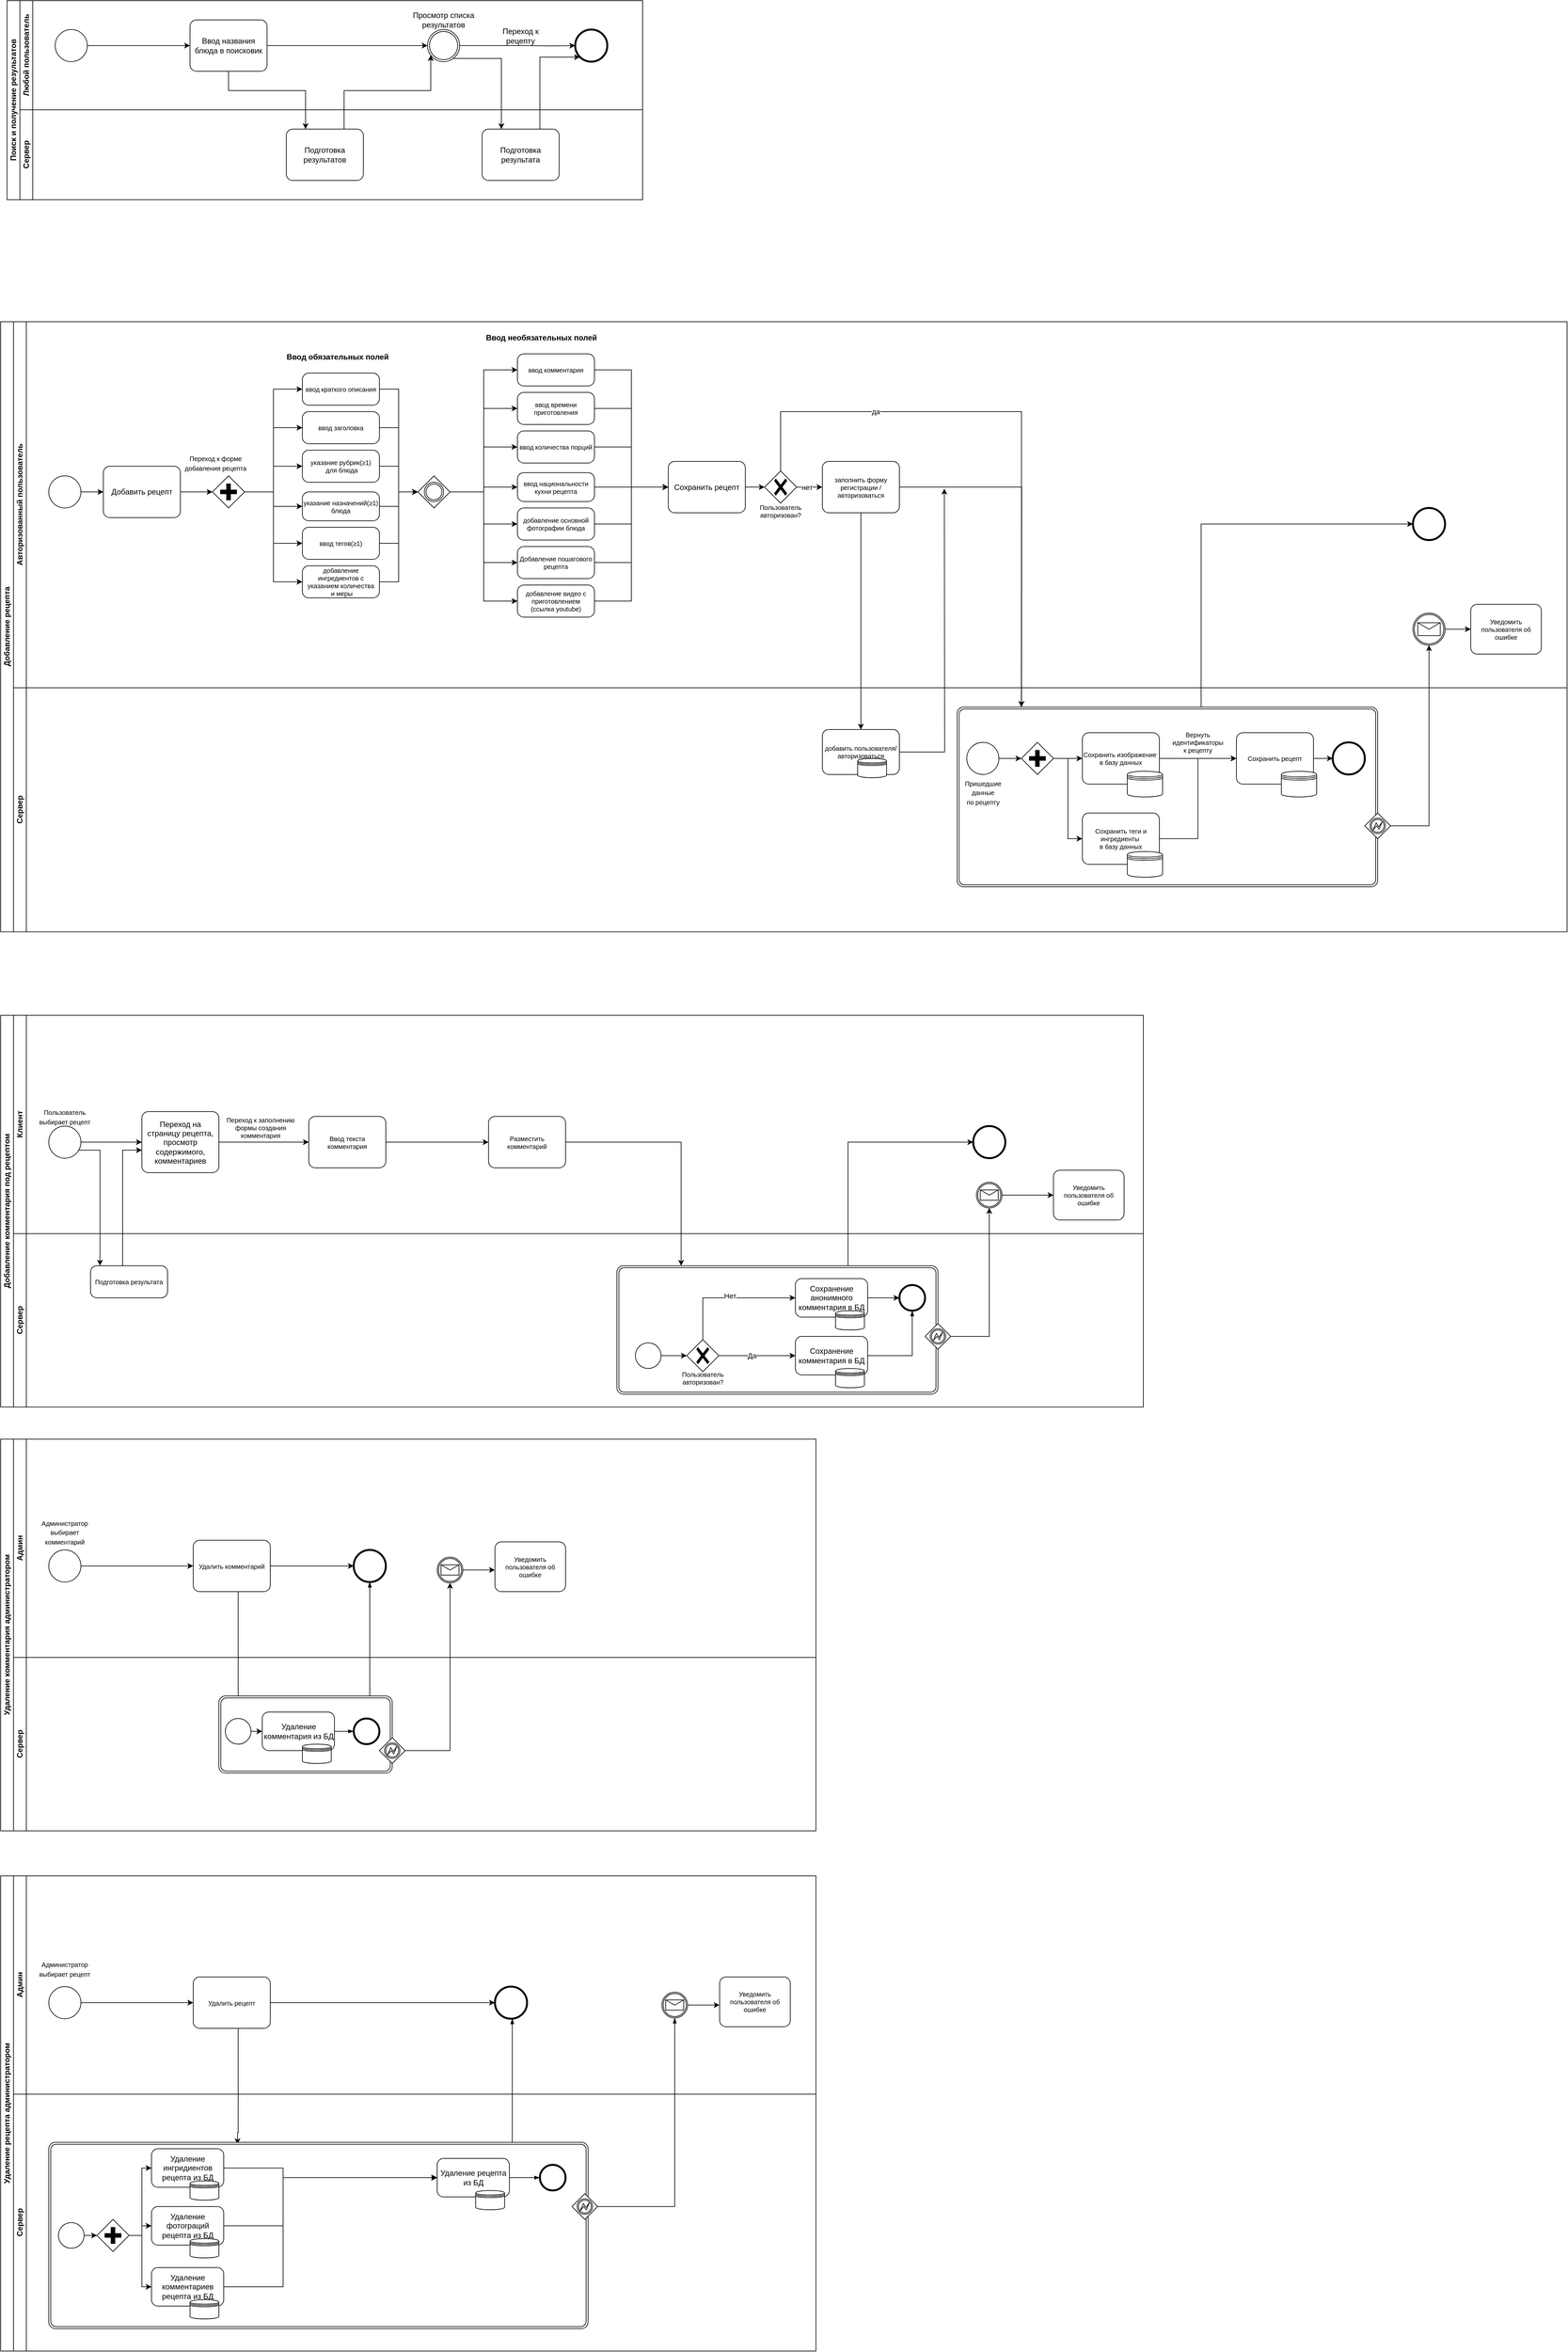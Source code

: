<mxfile version="20.3.0" type="device"><diagram name="Page-1" id="2a216829-ef6e-dabb-86c1-c78162f3ba2b"><mxGraphModel dx="6390" dy="2883" grid="1" gridSize="10" guides="1" tooltips="1" connect="1" arrows="1" fold="1" page="1" pageScale="1" pageWidth="850" pageHeight="1100" background="none" math="0" shadow="0"><root><mxCell id="0"/><mxCell id="1" parent="0"/><mxCell id="qpvoAuEP9f7sLUJtAsiq-13" value="Поиск и получение результатов" style="swimlane;html=1;childLayout=stackLayout;resizeParent=1;resizeParentMax=0;horizontal=0;startSize=20;horizontalStack=0;" parent="1" vertex="1"><mxGeometry x="-500" y="70" width="990" height="310" as="geometry"/></mxCell><mxCell id="qpvoAuEP9f7sLUJtAsiq-14" value="Любой пользователь" style="swimlane;html=1;startSize=20;horizontal=0;" parent="qpvoAuEP9f7sLUJtAsiq-13" vertex="1"><mxGeometry x="20" width="970" height="170" as="geometry"/></mxCell><mxCell id="qpvoAuEP9f7sLUJtAsiq-21" value="Переход к рецепту" style="text;html=1;strokeColor=none;fillColor=none;align=center;verticalAlign=middle;whiteSpace=wrap;rounded=0;rotation=0;" parent="qpvoAuEP9f7sLUJtAsiq-14" vertex="1"><mxGeometry x="740" y="40" width="80" height="30" as="geometry"/></mxCell><mxCell id="qpvoAuEP9f7sLUJtAsiq-1" value="" style="shape=mxgraph.bpmn.shape;html=1;verticalLabelPosition=bottom;labelBackgroundColor=#ffffff;verticalAlign=top;perimeter=ellipsePerimeter;outline=standard;symbol=general;" parent="qpvoAuEP9f7sLUJtAsiq-14" vertex="1"><mxGeometry x="55" y="45" width="50" height="50" as="geometry"/></mxCell><mxCell id="qpvoAuEP9f7sLUJtAsiq-3" value="Ввод названия блюда в поисковик" style="points=[[0.25,0,0],[0.5,0,0],[0.75,0,0],[1,0.25,0],[1,0.5,0],[1,0.75,0],[0.75,1,0],[0.5,1,0],[0.25,1,0],[0,0.75,0],[0,0.5,0],[0,0.25,0]];shape=mxgraph.bpmn.task;whiteSpace=wrap;rectStyle=rounded;size=10;taskMarker=abstract;" parent="qpvoAuEP9f7sLUJtAsiq-14" vertex="1"><mxGeometry x="265" y="30" width="120" height="80" as="geometry"/></mxCell><mxCell id="qpvoAuEP9f7sLUJtAsiq-4" style="edgeStyle=orthogonalEdgeStyle;rounded=0;orthogonalLoop=1;jettySize=auto;html=1;entryX=0;entryY=0.5;entryDx=0;entryDy=0;entryPerimeter=0;" parent="qpvoAuEP9f7sLUJtAsiq-14" source="qpvoAuEP9f7sLUJtAsiq-1" target="qpvoAuEP9f7sLUJtAsiq-3" edge="1"><mxGeometry relative="1" as="geometry"/></mxCell><mxCell id="qpvoAuEP9f7sLUJtAsiq-5" value="" style="points=[[0.145,0.145,0],[0.5,0,0],[0.855,0.145,0],[1,0.5,0],[0.855,0.855,0],[0.5,1,0],[0.145,0.855,0],[0,0.5,0]];shape=mxgraph.bpmn.event;html=1;verticalLabelPosition=bottom;labelBackgroundColor=#ffffff;verticalAlign=top;align=center;perimeter=ellipsePerimeter;outlineConnect=0;aspect=fixed;outline=throwing;symbol=general;" parent="qpvoAuEP9f7sLUJtAsiq-14" vertex="1"><mxGeometry x="635" y="45" width="50" height="50" as="geometry"/></mxCell><mxCell id="qpvoAuEP9f7sLUJtAsiq-6" style="edgeStyle=orthogonalEdgeStyle;rounded=0;orthogonalLoop=1;jettySize=auto;html=1;entryX=0;entryY=0.5;entryDx=0;entryDy=0;entryPerimeter=0;" parent="qpvoAuEP9f7sLUJtAsiq-14" source="qpvoAuEP9f7sLUJtAsiq-3" target="qpvoAuEP9f7sLUJtAsiq-5" edge="1"><mxGeometry relative="1" as="geometry"/></mxCell><mxCell id="qpvoAuEP9f7sLUJtAsiq-7" value="" style="points=[[0.145,0.145,0],[0.5,0,0],[0.855,0.145,0],[1,0.5,0],[0.855,0.855,0],[0.5,1,0],[0.145,0.855,0],[0,0.5,0]];shape=mxgraph.bpmn.event;html=1;verticalLabelPosition=bottom;labelBackgroundColor=#ffffff;verticalAlign=top;align=center;perimeter=ellipsePerimeter;outlineConnect=0;aspect=fixed;outline=end;symbol=terminate2;" parent="qpvoAuEP9f7sLUJtAsiq-14" vertex="1"><mxGeometry x="865" y="45" width="50" height="50" as="geometry"/></mxCell><mxCell id="qpvoAuEP9f7sLUJtAsiq-8" style="edgeStyle=orthogonalEdgeStyle;rounded=0;orthogonalLoop=1;jettySize=auto;html=1;entryX=0;entryY=0.5;entryDx=0;entryDy=0;entryPerimeter=0;startArrow=none;" parent="qpvoAuEP9f7sLUJtAsiq-14" target="qpvoAuEP9f7sLUJtAsiq-7" edge="1"><mxGeometry relative="1" as="geometry"><mxPoint x="790" y="70" as="sourcePoint"/><mxPoint x="815" y="70" as="targetPoint"/></mxGeometry></mxCell><mxCell id="qpvoAuEP9f7sLUJtAsiq-20" value="Просмотр списка результатов" style="text;html=1;strokeColor=none;fillColor=none;align=center;verticalAlign=middle;whiteSpace=wrap;rounded=0;" parent="qpvoAuEP9f7sLUJtAsiq-14" vertex="1"><mxGeometry x="590" y="15" width="140" height="30" as="geometry"/></mxCell><mxCell id="qpvoAuEP9f7sLUJtAsiq-22" value="" style="edgeStyle=orthogonalEdgeStyle;rounded=0;orthogonalLoop=1;jettySize=auto;html=1;endArrow=none;" parent="qpvoAuEP9f7sLUJtAsiq-14" source="qpvoAuEP9f7sLUJtAsiq-5" edge="1"><mxGeometry relative="1" as="geometry"><mxPoint x="205" y="140.0" as="sourcePoint"/><mxPoint x="790" y="70" as="targetPoint"/></mxGeometry></mxCell><mxCell id="qpvoAuEP9f7sLUJtAsiq-12" style="edgeStyle=orthogonalEdgeStyle;rounded=0;orthogonalLoop=1;jettySize=auto;html=1;exitX=0.75;exitY=0;exitDx=0;exitDy=0;exitPerimeter=0;" parent="qpvoAuEP9f7sLUJtAsiq-13" source="qpvoAuEP9f7sLUJtAsiq-9" target="qpvoAuEP9f7sLUJtAsiq-5" edge="1"><mxGeometry relative="1" as="geometry"><Array as="points"><mxPoint x="525" y="140"/><mxPoint x="660" y="140"/></Array></mxGeometry></mxCell><mxCell id="qpvoAuEP9f7sLUJtAsiq-15" value="Сервер" style="swimlane;html=1;startSize=20;horizontal=0;" parent="qpvoAuEP9f7sLUJtAsiq-13" vertex="1"><mxGeometry x="20" y="170" width="970" height="140" as="geometry"/></mxCell><mxCell id="qpvoAuEP9f7sLUJtAsiq-9" value="Подготовка результатов" style="points=[[0.25,0,0],[0.5,0,0],[0.75,0,0],[1,0.25,0],[1,0.5,0],[1,0.75,0],[0.75,1,0],[0.5,1,0],[0.25,1,0],[0,0.75,0],[0,0.5,0],[0,0.25,0]];shape=mxgraph.bpmn.task;whiteSpace=wrap;rectStyle=rounded;size=10;taskMarker=abstract;" parent="qpvoAuEP9f7sLUJtAsiq-15" vertex="1"><mxGeometry x="415" y="30" width="120" height="80" as="geometry"/></mxCell><mxCell id="5DOxXa_VnC1ZGY-30cMc-2" value="Подготовка результата" style="points=[[0.25,0,0],[0.5,0,0],[0.75,0,0],[1,0.25,0],[1,0.5,0],[1,0.75,0],[0.75,1,0],[0.5,1,0],[0.25,1,0],[0,0.75,0],[0,0.5,0],[0,0.25,0]];shape=mxgraph.bpmn.task;whiteSpace=wrap;rectStyle=rounded;size=10;taskMarker=abstract;" parent="qpvoAuEP9f7sLUJtAsiq-15" vertex="1"><mxGeometry x="720" y="30" width="120" height="80" as="geometry"/></mxCell><mxCell id="qpvoAuEP9f7sLUJtAsiq-17" style="edgeStyle=orthogonalEdgeStyle;rounded=0;orthogonalLoop=1;jettySize=auto;html=1;entryX=0.25;entryY=0;entryDx=0;entryDy=0;entryPerimeter=0;" parent="qpvoAuEP9f7sLUJtAsiq-13" source="qpvoAuEP9f7sLUJtAsiq-3" target="qpvoAuEP9f7sLUJtAsiq-9" edge="1"><mxGeometry relative="1" as="geometry"><Array as="points"><mxPoint x="345" y="140"/><mxPoint x="465" y="140"/></Array></mxGeometry></mxCell><mxCell id="5DOxXa_VnC1ZGY-30cMc-3" style="edgeStyle=orthogonalEdgeStyle;rounded=0;orthogonalLoop=1;jettySize=auto;html=1;entryX=0.25;entryY=0;entryDx=0;entryDy=0;entryPerimeter=0;" parent="qpvoAuEP9f7sLUJtAsiq-13" source="qpvoAuEP9f7sLUJtAsiq-5" target="5DOxXa_VnC1ZGY-30cMc-2" edge="1"><mxGeometry relative="1" as="geometry"><Array as="points"><mxPoint x="770" y="90"/></Array></mxGeometry></mxCell><mxCell id="5DOxXa_VnC1ZGY-30cMc-4" style="edgeStyle=orthogonalEdgeStyle;rounded=0;orthogonalLoop=1;jettySize=auto;html=1;entryX=0.145;entryY=0.855;entryDx=0;entryDy=0;entryPerimeter=0;exitX=0.75;exitY=0;exitDx=0;exitDy=0;exitPerimeter=0;" parent="qpvoAuEP9f7sLUJtAsiq-13" source="5DOxXa_VnC1ZGY-30cMc-2" target="qpvoAuEP9f7sLUJtAsiq-7" edge="1"><mxGeometry relative="1" as="geometry"><Array as="points"><mxPoint x="830" y="88"/><mxPoint x="892" y="88"/></Array></mxGeometry></mxCell><mxCell id="qpvoAuEP9f7sLUJtAsiq-23" value="Добавление рецепта" style="swimlane;html=1;childLayout=stackLayout;resizeParent=1;resizeParentMax=0;horizontal=0;startSize=20;horizontalStack=0;" parent="1" vertex="1"><mxGeometry x="-510" y="570" width="2440" height="950" as="geometry"/></mxCell><mxCell id="qpvoAuEP9f7sLUJtAsiq-24" value="Авторизованный пользователь" style="swimlane;html=1;startSize=20;horizontal=0;" parent="qpvoAuEP9f7sLUJtAsiq-23" vertex="1"><mxGeometry x="20" width="2420" height="570" as="geometry"/></mxCell><mxCell id="qpvoAuEP9f7sLUJtAsiq-40" value="&lt;font style=&quot;font-size: 10px;&quot;&gt;Переход к форме добавления рецепта&lt;/font&gt;" style="text;html=1;strokeColor=none;fillColor=none;align=center;verticalAlign=middle;whiteSpace=wrap;rounded=0;" parent="qpvoAuEP9f7sLUJtAsiq-24" vertex="1"><mxGeometry x="260" y="190" width="110" height="60" as="geometry"/></mxCell><mxCell id="qpvoAuEP9f7sLUJtAsiq-26" value="" style="shape=mxgraph.bpmn.shape;html=1;verticalLabelPosition=bottom;labelBackgroundColor=#ffffff;verticalAlign=top;perimeter=ellipsePerimeter;outline=standard;symbol=general;" parent="qpvoAuEP9f7sLUJtAsiq-24" vertex="1"><mxGeometry x="55" y="240" width="50" height="50" as="geometry"/></mxCell><mxCell id="qpvoAuEP9f7sLUJtAsiq-27" value="Добавить рецепт" style="points=[[0.25,0,0],[0.5,0,0],[0.75,0,0],[1,0.25,0],[1,0.5,0],[1,0.75,0],[0.75,1,0],[0.5,1,0],[0.25,1,0],[0,0.75,0],[0,0.5,0],[0,0.25,0]];shape=mxgraph.bpmn.task;whiteSpace=wrap;rectStyle=rounded;size=10;taskMarker=abstract;" parent="qpvoAuEP9f7sLUJtAsiq-24" vertex="1"><mxGeometry x="140" y="225" width="120" height="80" as="geometry"/></mxCell><mxCell id="qpvoAuEP9f7sLUJtAsiq-28" style="edgeStyle=orthogonalEdgeStyle;rounded=0;orthogonalLoop=1;jettySize=auto;html=1;entryX=0;entryY=0.5;entryDx=0;entryDy=0;entryPerimeter=0;" parent="qpvoAuEP9f7sLUJtAsiq-24" source="qpvoAuEP9f7sLUJtAsiq-26" target="qpvoAuEP9f7sLUJtAsiq-27" edge="1"><mxGeometry relative="1" as="geometry"/></mxCell><mxCell id="qpvoAuEP9f7sLUJtAsiq-30" style="edgeStyle=orthogonalEdgeStyle;rounded=0;orthogonalLoop=1;jettySize=auto;html=1;entryX=0;entryY=0.5;entryDx=0;entryDy=0;entryPerimeter=0;" parent="qpvoAuEP9f7sLUJtAsiq-24" source="qpvoAuEP9f7sLUJtAsiq-27" target="qpvoAuEP9f7sLUJtAsiq-39" edge="1"><mxGeometry relative="1" as="geometry"><mxPoint x="310" y="265" as="targetPoint"/></mxGeometry></mxCell><mxCell id="qpvoAuEP9f7sLUJtAsiq-49" style="edgeStyle=orthogonalEdgeStyle;rounded=0;orthogonalLoop=1;jettySize=auto;html=1;entryX=0;entryY=0.5;entryDx=0;entryDy=0;entryPerimeter=0;fontSize=10;" parent="qpvoAuEP9f7sLUJtAsiq-24" source="qpvoAuEP9f7sLUJtAsiq-39" target="qpvoAuEP9f7sLUJtAsiq-43" edge="1"><mxGeometry relative="1" as="geometry"/></mxCell><mxCell id="qpvoAuEP9f7sLUJtAsiq-50" style="edgeStyle=orthogonalEdgeStyle;rounded=0;orthogonalLoop=1;jettySize=auto;html=1;entryX=0;entryY=0.5;entryDx=0;entryDy=0;entryPerimeter=0;fontSize=10;" parent="qpvoAuEP9f7sLUJtAsiq-24" source="qpvoAuEP9f7sLUJtAsiq-39" target="qpvoAuEP9f7sLUJtAsiq-44" edge="1"><mxGeometry relative="1" as="geometry"/></mxCell><mxCell id="qpvoAuEP9f7sLUJtAsiq-51" style="edgeStyle=orthogonalEdgeStyle;rounded=0;orthogonalLoop=1;jettySize=auto;html=1;entryX=0;entryY=0.5;entryDx=0;entryDy=0;entryPerimeter=0;fontSize=10;" parent="qpvoAuEP9f7sLUJtAsiq-24" source="qpvoAuEP9f7sLUJtAsiq-39" target="qpvoAuEP9f7sLUJtAsiq-45" edge="1"><mxGeometry relative="1" as="geometry"/></mxCell><mxCell id="qpvoAuEP9f7sLUJtAsiq-52" style="edgeStyle=orthogonalEdgeStyle;rounded=0;orthogonalLoop=1;jettySize=auto;html=1;entryX=0;entryY=0.5;entryDx=0;entryDy=0;entryPerimeter=0;fontSize=10;" parent="qpvoAuEP9f7sLUJtAsiq-24" source="qpvoAuEP9f7sLUJtAsiq-39" target="qpvoAuEP9f7sLUJtAsiq-48" edge="1"><mxGeometry relative="1" as="geometry"/></mxCell><mxCell id="qpvoAuEP9f7sLUJtAsiq-53" style="edgeStyle=orthogonalEdgeStyle;rounded=0;orthogonalLoop=1;jettySize=auto;html=1;entryX=0;entryY=0.5;entryDx=0;entryDy=0;entryPerimeter=0;fontSize=10;" parent="qpvoAuEP9f7sLUJtAsiq-24" source="qpvoAuEP9f7sLUJtAsiq-39" target="qpvoAuEP9f7sLUJtAsiq-47" edge="1"><mxGeometry relative="1" as="geometry"/></mxCell><mxCell id="qpvoAuEP9f7sLUJtAsiq-54" style="edgeStyle=orthogonalEdgeStyle;rounded=0;orthogonalLoop=1;jettySize=auto;html=1;entryX=0;entryY=0.5;entryDx=0;entryDy=0;entryPerimeter=0;fontSize=10;" parent="qpvoAuEP9f7sLUJtAsiq-24" source="qpvoAuEP9f7sLUJtAsiq-39" target="qpvoAuEP9f7sLUJtAsiq-46" edge="1"><mxGeometry relative="1" as="geometry"/></mxCell><mxCell id="qpvoAuEP9f7sLUJtAsiq-39" value="" style="points=[[0.25,0.25,0],[0.5,0,0],[0.75,0.25,0],[1,0.5,0],[0.75,0.75,0],[0.5,1,0],[0.25,0.75,0],[0,0.5,0]];shape=mxgraph.bpmn.gateway2;html=1;verticalLabelPosition=bottom;labelBackgroundColor=#ffffff;verticalAlign=top;align=center;perimeter=rhombusPerimeter;outlineConnect=0;outline=none;symbol=none;gwType=parallel;" parent="qpvoAuEP9f7sLUJtAsiq-24" vertex="1"><mxGeometry x="310" y="240" width="50" height="50" as="geometry"/></mxCell><mxCell id="qpvoAuEP9f7sLUJtAsiq-56" style="edgeStyle=orthogonalEdgeStyle;rounded=0;orthogonalLoop=1;jettySize=auto;html=1;entryX=0;entryY=0.5;entryDx=0;entryDy=0;entryPerimeter=0;fontSize=10;" parent="qpvoAuEP9f7sLUJtAsiq-24" source="qpvoAuEP9f7sLUJtAsiq-43" target="qpvoAuEP9f7sLUJtAsiq-55" edge="1"><mxGeometry relative="1" as="geometry"/></mxCell><mxCell id="qpvoAuEP9f7sLUJtAsiq-43" value="ввод краткого описания" style="points=[[0.25,0,0],[0.5,0,0],[0.75,0,0],[1,0.25,0],[1,0.5,0],[1,0.75,0],[0.75,1,0],[0.5,1,0],[0.25,1,0],[0,0.75,0],[0,0.5,0],[0,0.25,0]];shape=mxgraph.bpmn.task;whiteSpace=wrap;rectStyle=rounded;size=10;taskMarker=abstract;fontSize=10;" parent="qpvoAuEP9f7sLUJtAsiq-24" vertex="1"><mxGeometry x="450" y="80" width="120" height="50" as="geometry"/></mxCell><mxCell id="qpvoAuEP9f7sLUJtAsiq-57" style="edgeStyle=orthogonalEdgeStyle;rounded=0;orthogonalLoop=1;jettySize=auto;html=1;entryX=0;entryY=0.5;entryDx=0;entryDy=0;entryPerimeter=0;fontSize=10;" parent="qpvoAuEP9f7sLUJtAsiq-24" source="qpvoAuEP9f7sLUJtAsiq-44" target="qpvoAuEP9f7sLUJtAsiq-55" edge="1"><mxGeometry relative="1" as="geometry"/></mxCell><mxCell id="qpvoAuEP9f7sLUJtAsiq-44" value="ввод заголовка" style="points=[[0.25,0,0],[0.5,0,0],[0.75,0,0],[1,0.25,0],[1,0.5,0],[1,0.75,0],[0.75,1,0],[0.5,1,0],[0.25,1,0],[0,0.75,0],[0,0.5,0],[0,0.25,0]];shape=mxgraph.bpmn.task;whiteSpace=wrap;rectStyle=rounded;size=10;taskMarker=abstract;fontSize=10;" parent="qpvoAuEP9f7sLUJtAsiq-24" vertex="1"><mxGeometry x="450" y="140" width="120" height="50" as="geometry"/></mxCell><mxCell id="qpvoAuEP9f7sLUJtAsiq-58" style="edgeStyle=orthogonalEdgeStyle;rounded=0;orthogonalLoop=1;jettySize=auto;html=1;entryX=0;entryY=0.5;entryDx=0;entryDy=0;entryPerimeter=0;fontSize=10;" parent="qpvoAuEP9f7sLUJtAsiq-24" source="qpvoAuEP9f7sLUJtAsiq-45" target="qpvoAuEP9f7sLUJtAsiq-55" edge="1"><mxGeometry relative="1" as="geometry"/></mxCell><mxCell id="qpvoAuEP9f7sLUJtAsiq-45" value="указание рубрик(≥1)&#10; для блюда" style="points=[[0.25,0,0],[0.5,0,0],[0.75,0,0],[1,0.25,0],[1,0.5,0],[1,0.75,0],[0.75,1,0],[0.5,1,0],[0.25,1,0],[0,0.75,0],[0,0.5,0],[0,0.25,0]];shape=mxgraph.bpmn.task;whiteSpace=wrap;rectStyle=rounded;size=10;taskMarker=abstract;fontSize=10;" parent="qpvoAuEP9f7sLUJtAsiq-24" vertex="1"><mxGeometry x="450" y="200" width="120" height="50" as="geometry"/></mxCell><mxCell id="qpvoAuEP9f7sLUJtAsiq-59" style="edgeStyle=orthogonalEdgeStyle;rounded=0;orthogonalLoop=1;jettySize=auto;html=1;entryX=0;entryY=0.5;entryDx=0;entryDy=0;entryPerimeter=0;fontSize=10;" parent="qpvoAuEP9f7sLUJtAsiq-24" source="qpvoAuEP9f7sLUJtAsiq-48" target="qpvoAuEP9f7sLUJtAsiq-55" edge="1"><mxGeometry relative="1" as="geometry"/></mxCell><mxCell id="qpvoAuEP9f7sLUJtAsiq-48" value="указание назначений(≥1) блюда" style="points=[[0.25,0,0],[0.5,0,0],[0.75,0,0],[1,0.25,0],[1,0.5,0],[1,0.75,0],[0.75,1,0],[0.5,1,0],[0.25,1,0],[0,0.75,0],[0,0.5,0],[0,0.25,0]];shape=mxgraph.bpmn.task;whiteSpace=wrap;rectStyle=rounded;size=10;taskMarker=abstract;fontSize=10;" parent="qpvoAuEP9f7sLUJtAsiq-24" vertex="1"><mxGeometry x="450" y="265" width="120" height="45" as="geometry"/></mxCell><mxCell id="qpvoAuEP9f7sLUJtAsiq-60" style="edgeStyle=orthogonalEdgeStyle;rounded=0;orthogonalLoop=1;jettySize=auto;html=1;entryX=0;entryY=0.5;entryDx=0;entryDy=0;entryPerimeter=0;fontSize=10;" parent="qpvoAuEP9f7sLUJtAsiq-24" source="qpvoAuEP9f7sLUJtAsiq-47" target="qpvoAuEP9f7sLUJtAsiq-55" edge="1"><mxGeometry relative="1" as="geometry"/></mxCell><mxCell id="qpvoAuEP9f7sLUJtAsiq-47" value="ввод тегов(≥1)" style="points=[[0.25,0,0],[0.5,0,0],[0.75,0,0],[1,0.25,0],[1,0.5,0],[1,0.75,0],[0.75,1,0],[0.5,1,0],[0.25,1,0],[0,0.75,0],[0,0.5,0],[0,0.25,0]];shape=mxgraph.bpmn.task;whiteSpace=wrap;rectStyle=rounded;size=10;taskMarker=abstract;fontSize=10;" parent="qpvoAuEP9f7sLUJtAsiq-24" vertex="1"><mxGeometry x="450" y="320" width="120" height="50" as="geometry"/></mxCell><mxCell id="qpvoAuEP9f7sLUJtAsiq-61" style="edgeStyle=orthogonalEdgeStyle;rounded=0;orthogonalLoop=1;jettySize=auto;html=1;entryX=0;entryY=0.5;entryDx=0;entryDy=0;entryPerimeter=0;fontSize=10;" parent="qpvoAuEP9f7sLUJtAsiq-24" source="qpvoAuEP9f7sLUJtAsiq-46" target="qpvoAuEP9f7sLUJtAsiq-55" edge="1"><mxGeometry relative="1" as="geometry"/></mxCell><mxCell id="qpvoAuEP9f7sLUJtAsiq-46" value="добавление ингредиентов с указанием количества&#10; и меры" style="points=[[0.25,0,0],[0.5,0,0],[0.75,0,0],[1,0.25,0],[1,0.5,0],[1,0.75,0],[0.75,1,0],[0.5,1,0],[0.25,1,0],[0,0.75,0],[0,0.5,0],[0,0.25,0]];shape=mxgraph.bpmn.task;whiteSpace=wrap;rectStyle=rounded;size=10;taskMarker=abstract;fontSize=10;" parent="qpvoAuEP9f7sLUJtAsiq-24" vertex="1"><mxGeometry x="450" y="380" width="120" height="50" as="geometry"/></mxCell><mxCell id="qpvoAuEP9f7sLUJtAsiq-70" style="edgeStyle=orthogonalEdgeStyle;rounded=0;orthogonalLoop=1;jettySize=auto;html=1;entryX=0;entryY=0.5;entryDx=0;entryDy=0;entryPerimeter=0;fontSize=10;" parent="qpvoAuEP9f7sLUJtAsiq-24" source="qpvoAuEP9f7sLUJtAsiq-55" target="qpvoAuEP9f7sLUJtAsiq-62" edge="1"><mxGeometry relative="1" as="geometry"/></mxCell><mxCell id="qpvoAuEP9f7sLUJtAsiq-71" style="edgeStyle=orthogonalEdgeStyle;rounded=0;orthogonalLoop=1;jettySize=auto;html=1;entryX=0;entryY=0.5;entryDx=0;entryDy=0;entryPerimeter=0;fontSize=10;" parent="qpvoAuEP9f7sLUJtAsiq-24" source="qpvoAuEP9f7sLUJtAsiq-55" target="qpvoAuEP9f7sLUJtAsiq-63" edge="1"><mxGeometry relative="1" as="geometry"/></mxCell><mxCell id="qpvoAuEP9f7sLUJtAsiq-72" style="edgeStyle=orthogonalEdgeStyle;rounded=0;orthogonalLoop=1;jettySize=auto;html=1;fontSize=10;entryX=0;entryY=0.5;entryDx=0;entryDy=0;entryPerimeter=0;" parent="qpvoAuEP9f7sLUJtAsiq-24" source="qpvoAuEP9f7sLUJtAsiq-55" target="qpvoAuEP9f7sLUJtAsiq-64" edge="1"><mxGeometry relative="1" as="geometry"/></mxCell><mxCell id="qpvoAuEP9f7sLUJtAsiq-73" style="edgeStyle=orthogonalEdgeStyle;rounded=0;orthogonalLoop=1;jettySize=auto;html=1;entryX=0;entryY=0.5;entryDx=0;entryDy=0;entryPerimeter=0;fontSize=10;" parent="qpvoAuEP9f7sLUJtAsiq-24" source="qpvoAuEP9f7sLUJtAsiq-55" target="qpvoAuEP9f7sLUJtAsiq-65" edge="1"><mxGeometry relative="1" as="geometry"/></mxCell><mxCell id="qpvoAuEP9f7sLUJtAsiq-74" style="edgeStyle=orthogonalEdgeStyle;rounded=0;orthogonalLoop=1;jettySize=auto;html=1;entryX=0;entryY=0.5;entryDx=0;entryDy=0;entryPerimeter=0;fontSize=10;" parent="qpvoAuEP9f7sLUJtAsiq-24" source="qpvoAuEP9f7sLUJtAsiq-55" target="qpvoAuEP9f7sLUJtAsiq-66" edge="1"><mxGeometry relative="1" as="geometry"/></mxCell><mxCell id="qpvoAuEP9f7sLUJtAsiq-75" style="edgeStyle=orthogonalEdgeStyle;rounded=0;orthogonalLoop=1;jettySize=auto;html=1;entryX=0;entryY=0.5;entryDx=0;entryDy=0;entryPerimeter=0;fontSize=10;" parent="qpvoAuEP9f7sLUJtAsiq-24" source="qpvoAuEP9f7sLUJtAsiq-55" target="qpvoAuEP9f7sLUJtAsiq-67" edge="1"><mxGeometry relative="1" as="geometry"/></mxCell><mxCell id="qpvoAuEP9f7sLUJtAsiq-76" style="edgeStyle=orthogonalEdgeStyle;rounded=0;orthogonalLoop=1;jettySize=auto;html=1;entryX=0;entryY=0.5;entryDx=0;entryDy=0;entryPerimeter=0;fontSize=10;" parent="qpvoAuEP9f7sLUJtAsiq-24" source="qpvoAuEP9f7sLUJtAsiq-55" target="qpvoAuEP9f7sLUJtAsiq-68" edge="1"><mxGeometry relative="1" as="geometry"/></mxCell><mxCell id="qpvoAuEP9f7sLUJtAsiq-55" value="" style="points=[[0.25,0.25,0],[0.5,0,0],[0.75,0.25,0],[1,0.5,0],[0.75,0.75,0],[0.5,1,0],[0.25,0.75,0],[0,0.5,0]];shape=mxgraph.bpmn.gateway2;html=1;verticalLabelPosition=bottom;labelBackgroundColor=#ffffff;verticalAlign=top;align=center;perimeter=rhombusPerimeter;outlineConnect=0;outline=throwing;symbol=general;fontSize=10;" parent="qpvoAuEP9f7sLUJtAsiq-24" vertex="1"><mxGeometry x="630" y="240" width="50" height="50" as="geometry"/></mxCell><mxCell id="qpvoAuEP9f7sLUJtAsiq-81" style="edgeStyle=orthogonalEdgeStyle;rounded=0;orthogonalLoop=1;jettySize=auto;html=1;entryX=0;entryY=0.5;entryDx=0;entryDy=0;entryPerimeter=0;fontSize=12;" parent="qpvoAuEP9f7sLUJtAsiq-24" source="qpvoAuEP9f7sLUJtAsiq-62" target="qpvoAuEP9f7sLUJtAsiq-80" edge="1"><mxGeometry relative="1" as="geometry"/></mxCell><mxCell id="qpvoAuEP9f7sLUJtAsiq-62" value="ввод комментария" style="points=[[0.25,0,0],[0.5,0,0],[0.75,0,0],[1,0.25,0],[1,0.5,0],[1,0.75,0],[0.75,1,0],[0.5,1,0],[0.25,1,0],[0,0.75,0],[0,0.5,0],[0,0.25,0]];shape=mxgraph.bpmn.task;whiteSpace=wrap;rectStyle=rounded;size=10;taskMarker=abstract;fontSize=10;" parent="qpvoAuEP9f7sLUJtAsiq-24" vertex="1"><mxGeometry x="785" y="50" width="120" height="50" as="geometry"/></mxCell><mxCell id="qpvoAuEP9f7sLUJtAsiq-82" style="edgeStyle=orthogonalEdgeStyle;rounded=0;orthogonalLoop=1;jettySize=auto;html=1;entryX=0;entryY=0.5;entryDx=0;entryDy=0;entryPerimeter=0;fontSize=12;" parent="qpvoAuEP9f7sLUJtAsiq-24" source="qpvoAuEP9f7sLUJtAsiq-63" target="qpvoAuEP9f7sLUJtAsiq-80" edge="1"><mxGeometry relative="1" as="geometry"/></mxCell><mxCell id="qpvoAuEP9f7sLUJtAsiq-63" value="ввод времени приготовления" style="points=[[0.25,0,0],[0.5,0,0],[0.75,0,0],[1,0.25,0],[1,0.5,0],[1,0.75,0],[0.75,1,0],[0.5,1,0],[0.25,1,0],[0,0.75,0],[0,0.5,0],[0,0.25,0]];shape=mxgraph.bpmn.task;whiteSpace=wrap;rectStyle=rounded;size=10;taskMarker=abstract;fontSize=10;" parent="qpvoAuEP9f7sLUJtAsiq-24" vertex="1"><mxGeometry x="785" y="110" width="120" height="50" as="geometry"/></mxCell><mxCell id="qpvoAuEP9f7sLUJtAsiq-83" style="edgeStyle=orthogonalEdgeStyle;rounded=0;orthogonalLoop=1;jettySize=auto;html=1;entryX=0;entryY=0.5;entryDx=0;entryDy=0;entryPerimeter=0;fontSize=12;" parent="qpvoAuEP9f7sLUJtAsiq-24" source="qpvoAuEP9f7sLUJtAsiq-64" target="qpvoAuEP9f7sLUJtAsiq-80" edge="1"><mxGeometry relative="1" as="geometry"/></mxCell><mxCell id="qpvoAuEP9f7sLUJtAsiq-64" value="ввод количества порций" style="points=[[0.25,0,0],[0.5,0,0],[0.75,0,0],[1,0.25,0],[1,0.5,0],[1,0.75,0],[0.75,1,0],[0.5,1,0],[0.25,1,0],[0,0.75,0],[0,0.5,0],[0,0.25,0]];shape=mxgraph.bpmn.task;whiteSpace=wrap;rectStyle=rounded;size=10;taskMarker=abstract;fontSize=10;" parent="qpvoAuEP9f7sLUJtAsiq-24" vertex="1"><mxGeometry x="785" y="170" width="120" height="50" as="geometry"/></mxCell><mxCell id="qpvoAuEP9f7sLUJtAsiq-84" style="edgeStyle=orthogonalEdgeStyle;rounded=0;orthogonalLoop=1;jettySize=auto;html=1;entryX=0;entryY=0.5;entryDx=0;entryDy=0;entryPerimeter=0;fontSize=12;" parent="qpvoAuEP9f7sLUJtAsiq-24" source="qpvoAuEP9f7sLUJtAsiq-65" target="qpvoAuEP9f7sLUJtAsiq-80" edge="1"><mxGeometry relative="1" as="geometry"/></mxCell><mxCell id="qpvoAuEP9f7sLUJtAsiq-65" value="ввод национальности кухни рецепта" style="points=[[0.25,0,0],[0.5,0,0],[0.75,0,0],[1,0.25,0],[1,0.5,0],[1,0.75,0],[0.75,1,0],[0.5,1,0],[0.25,1,0],[0,0.75,0],[0,0.5,0],[0,0.25,0]];shape=mxgraph.bpmn.task;whiteSpace=wrap;rectStyle=rounded;size=10;taskMarker=abstract;fontSize=10;" parent="qpvoAuEP9f7sLUJtAsiq-24" vertex="1"><mxGeometry x="785" y="235" width="120" height="45" as="geometry"/></mxCell><mxCell id="qpvoAuEP9f7sLUJtAsiq-85" style="edgeStyle=orthogonalEdgeStyle;rounded=0;orthogonalLoop=1;jettySize=auto;html=1;entryX=0;entryY=0.5;entryDx=0;entryDy=0;entryPerimeter=0;fontSize=12;" parent="qpvoAuEP9f7sLUJtAsiq-24" source="qpvoAuEP9f7sLUJtAsiq-66" target="qpvoAuEP9f7sLUJtAsiq-80" edge="1"><mxGeometry relative="1" as="geometry"/></mxCell><mxCell id="qpvoAuEP9f7sLUJtAsiq-66" value="добавление основной фотографии блюда" style="points=[[0.25,0,0],[0.5,0,0],[0.75,0,0],[1,0.25,0],[1,0.5,0],[1,0.75,0],[0.75,1,0],[0.5,1,0],[0.25,1,0],[0,0.75,0],[0,0.5,0],[0,0.25,0]];shape=mxgraph.bpmn.task;whiteSpace=wrap;rectStyle=rounded;size=10;taskMarker=abstract;fontSize=10;" parent="qpvoAuEP9f7sLUJtAsiq-24" vertex="1"><mxGeometry x="785" y="290" width="120" height="50" as="geometry"/></mxCell><mxCell id="qpvoAuEP9f7sLUJtAsiq-86" style="edgeStyle=orthogonalEdgeStyle;rounded=0;orthogonalLoop=1;jettySize=auto;html=1;entryX=0;entryY=0.5;entryDx=0;entryDy=0;entryPerimeter=0;fontSize=12;" parent="qpvoAuEP9f7sLUJtAsiq-24" source="qpvoAuEP9f7sLUJtAsiq-67" target="qpvoAuEP9f7sLUJtAsiq-80" edge="1"><mxGeometry relative="1" as="geometry"/></mxCell><mxCell id="qpvoAuEP9f7sLUJtAsiq-67" value="Добавление пошагового рецепта" style="points=[[0.25,0,0],[0.5,0,0],[0.75,0,0],[1,0.25,0],[1,0.5,0],[1,0.75,0],[0.75,1,0],[0.5,1,0],[0.25,1,0],[0,0.75,0],[0,0.5,0],[0,0.25,0]];shape=mxgraph.bpmn.task;whiteSpace=wrap;rectStyle=rounded;size=10;taskMarker=abstract;fontSize=10;" parent="qpvoAuEP9f7sLUJtAsiq-24" vertex="1"><mxGeometry x="785" y="350" width="120" height="50" as="geometry"/></mxCell><mxCell id="qpvoAuEP9f7sLUJtAsiq-87" style="edgeStyle=orthogonalEdgeStyle;rounded=0;orthogonalLoop=1;jettySize=auto;html=1;entryX=0;entryY=0.5;entryDx=0;entryDy=0;entryPerimeter=0;fontSize=12;" parent="qpvoAuEP9f7sLUJtAsiq-24" source="qpvoAuEP9f7sLUJtAsiq-68" target="qpvoAuEP9f7sLUJtAsiq-80" edge="1"><mxGeometry relative="1" as="geometry"/></mxCell><mxCell id="qpvoAuEP9f7sLUJtAsiq-68" value="добавление видео с приготовлением&#10; (ссылка youtube) " style="points=[[0.25,0,0],[0.5,0,0],[0.75,0,0],[1,0.25,0],[1,0.5,0],[1,0.75,0],[0.75,1,0],[0.5,1,0],[0.25,1,0],[0,0.75,0],[0,0.5,0],[0,0.25,0]];shape=mxgraph.bpmn.task;whiteSpace=wrap;rectStyle=rounded;size=10;taskMarker=abstract;fontSize=10;" parent="qpvoAuEP9f7sLUJtAsiq-24" vertex="1"><mxGeometry x="785" y="410" width="120" height="50" as="geometry"/></mxCell><mxCell id="qpvoAuEP9f7sLUJtAsiq-78" value="&lt;font style=&quot;font-size: 12px;&quot;&gt;&lt;b&gt;Ввод обязательных полей&lt;/b&gt;&lt;/font&gt;" style="text;html=1;strokeColor=none;fillColor=none;align=center;verticalAlign=middle;whiteSpace=wrap;rounded=0;fontSize=10;" parent="qpvoAuEP9f7sLUJtAsiq-24" vertex="1"><mxGeometry x="420" y="40" width="170" height="30" as="geometry"/></mxCell><mxCell id="qpvoAuEP9f7sLUJtAsiq-79" value="&lt;font style=&quot;font-size: 12px;&quot;&gt;&lt;b&gt;Ввод необязательных полей&lt;/b&gt;&lt;/font&gt;" style="text;html=1;strokeColor=none;fillColor=none;align=center;verticalAlign=middle;whiteSpace=wrap;rounded=0;fontSize=10;" parent="qpvoAuEP9f7sLUJtAsiq-24" vertex="1"><mxGeometry x="735" y="10" width="175" height="30" as="geometry"/></mxCell><mxCell id="PTzUnINsF3Rz3Xm2qpvn-141" style="edgeStyle=orthogonalEdgeStyle;rounded=0;orthogonalLoop=1;jettySize=auto;html=1;entryX=0;entryY=0.5;entryDx=0;entryDy=0;entryPerimeter=0;" parent="qpvoAuEP9f7sLUJtAsiq-24" source="qpvoAuEP9f7sLUJtAsiq-80" target="PTzUnINsF3Rz3Xm2qpvn-133" edge="1"><mxGeometry relative="1" as="geometry"/></mxCell><mxCell id="qpvoAuEP9f7sLUJtAsiq-80" value="Сохранить рецепт" style="points=[[0.25,0,0],[0.5,0,0],[0.75,0,0],[1,0.25,0],[1,0.5,0],[1,0.75,0],[0.75,1,0],[0.5,1,0],[0.25,1,0],[0,0.75,0],[0,0.5,0],[0,0.25,0]];shape=mxgraph.bpmn.task;whiteSpace=wrap;rectStyle=rounded;size=10;taskMarker=abstract;fontSize=12;" parent="qpvoAuEP9f7sLUJtAsiq-24" vertex="1"><mxGeometry x="1020" y="217.5" width="120" height="80" as="geometry"/></mxCell><mxCell id="qpvoAuEP9f7sLUJtAsiq-89" value="" style="points=[[0.145,0.145,0],[0.5,0,0],[0.855,0.145,0],[1,0.5,0],[0.855,0.855,0],[0.5,1,0],[0.145,0.855,0],[0,0.5,0]];shape=mxgraph.bpmn.event;html=1;verticalLabelPosition=bottom;labelBackgroundColor=#ffffff;verticalAlign=top;align=center;perimeter=ellipsePerimeter;outlineConnect=0;aspect=fixed;outline=end;symbol=terminate2;fontSize=12;" parent="qpvoAuEP9f7sLUJtAsiq-24" vertex="1"><mxGeometry x="2180" y="290" width="50" height="50" as="geometry"/></mxCell><mxCell id="5DOxXa_VnC1ZGY-30cMc-36" style="edgeStyle=orthogonalEdgeStyle;rounded=0;orthogonalLoop=1;jettySize=auto;html=1;entryX=0;entryY=0.5;entryDx=0;entryDy=0;entryPerimeter=0;fontSize=10;" parent="qpvoAuEP9f7sLUJtAsiq-24" source="5DOxXa_VnC1ZGY-30cMc-32" target="5DOxXa_VnC1ZGY-30cMc-35" edge="1"><mxGeometry relative="1" as="geometry"/></mxCell><mxCell id="5DOxXa_VnC1ZGY-30cMc-32" value="" style="points=[[0.145,0.145,0],[0.5,0,0],[0.855,0.145,0],[1,0.5,0],[0.855,0.855,0],[0.5,1,0],[0.145,0.855,0],[0,0.5,0]];shape=mxgraph.bpmn.event;html=1;verticalLabelPosition=bottom;labelBackgroundColor=#ffffff;verticalAlign=top;align=center;perimeter=ellipsePerimeter;outlineConnect=0;aspect=fixed;outline=boundInt;symbol=message;fontSize=10;" parent="qpvoAuEP9f7sLUJtAsiq-24" vertex="1"><mxGeometry x="2180" y="453.75" width="50" height="50" as="geometry"/></mxCell><mxCell id="5DOxXa_VnC1ZGY-30cMc-35" value="Уведомить пользователя об ошибке" style="points=[[0.25,0,0],[0.5,0,0],[0.75,0,0],[1,0.25,0],[1,0.5,0],[1,0.75,0],[0.75,1,0],[0.5,1,0],[0.25,1,0],[0,0.75,0],[0,0.5,0],[0,0.25,0]];shape=mxgraph.bpmn.task;whiteSpace=wrap;rectStyle=rounded;size=10;taskMarker=abstract;fontSize=10;" parent="qpvoAuEP9f7sLUJtAsiq-24" vertex="1"><mxGeometry x="2270" y="440" width="110" height="77.5" as="geometry"/></mxCell><mxCell id="PTzUnINsF3Rz3Xm2qpvn-133" value="" style="points=[[0.25,0.25,0],[0.5,0,0],[0.75,0.25,0],[1,0.5,0],[0.75,0.75,0],[0.5,1,0],[0.25,0.75,0],[0,0.5,0]];shape=mxgraph.bpmn.gateway2;html=1;verticalLabelPosition=bottom;labelBackgroundColor=#ffffff;verticalAlign=top;align=center;perimeter=rhombusPerimeter;outlineConnect=0;outline=none;symbol=none;gwType=exclusive;" parent="qpvoAuEP9f7sLUJtAsiq-24" vertex="1"><mxGeometry x="1170" y="232.5" width="50" height="50" as="geometry"/></mxCell><mxCell id="PTzUnINsF3Rz3Xm2qpvn-145" style="edgeStyle=orthogonalEdgeStyle;rounded=0;orthogonalLoop=1;jettySize=auto;html=1;" parent="qpvoAuEP9f7sLUJtAsiq-24" source="PTzUnINsF3Rz3Xm2qpvn-134" edge="1"><mxGeometry relative="1" as="geometry"><mxPoint x="1570" y="600" as="targetPoint"/></mxGeometry></mxCell><mxCell id="PTzUnINsF3Rz3Xm2qpvn-134" value="заполнить форму регистрации / авторизоваться" style="points=[[0.25,0,0],[0.5,0,0],[0.75,0,0],[1,0.25,0],[1,0.5,0],[1,0.75,0],[0.75,1,0],[0.5,1,0],[0.25,1,0],[0,0.75,0],[0,0.5,0],[0,0.25,0]];shape=mxgraph.bpmn.task;whiteSpace=wrap;rectStyle=rounded;size=10;taskMarker=abstract;fontSize=10;" parent="qpvoAuEP9f7sLUJtAsiq-24" vertex="1"><mxGeometry x="1260" y="217.5" width="120" height="80" as="geometry"/></mxCell><mxCell id="PTzUnINsF3Rz3Xm2qpvn-135" style="edgeStyle=orthogonalEdgeStyle;rounded=0;orthogonalLoop=1;jettySize=auto;html=1;entryX=0;entryY=0.5;entryDx=0;entryDy=0;entryPerimeter=0;" parent="qpvoAuEP9f7sLUJtAsiq-24" source="PTzUnINsF3Rz3Xm2qpvn-133" target="PTzUnINsF3Rz3Xm2qpvn-134" edge="1"><mxGeometry relative="1" as="geometry"/></mxCell><mxCell id="PTzUnINsF3Rz3Xm2qpvn-136" value="нет" style="edgeLabel;html=1;align=center;verticalAlign=middle;resizable=0;points=[];" parent="PTzUnINsF3Rz3Xm2qpvn-135" vertex="1" connectable="0"><mxGeometry x="-0.233" relative="1" as="geometry"><mxPoint as="offset"/></mxGeometry></mxCell><mxCell id="PTzUnINsF3Rz3Xm2qpvn-149" value="Пользователь авторизован?" style="text;html=1;strokeColor=none;fillColor=none;align=center;verticalAlign=middle;whiteSpace=wrap;rounded=0;fontSize=10;" parent="qpvoAuEP9f7sLUJtAsiq-24" vertex="1"><mxGeometry x="1140" y="280" width="110" height="30" as="geometry"/></mxCell><mxCell id="qpvoAuEP9f7sLUJtAsiq-36" value="Сервер" style="swimlane;html=1;startSize=20;horizontal=0;" parent="qpvoAuEP9f7sLUJtAsiq-23" vertex="1"><mxGeometry x="20" y="570" width="2420" height="380" as="geometry"/></mxCell><mxCell id="5DOxXa_VnC1ZGY-30cMc-6" value="" style="points=[[0.25,0,0],[0.5,0,0],[0.75,0,0],[1,0.25,0],[1,0.5,0],[1,0.75,0],[0.75,1,0],[0.5,1,0],[0.25,1,0],[0,0.75,0],[0,0.5,0],[0,0.25,0]];shape=mxgraph.bpmn.task;whiteSpace=wrap;rectStyle=rounded;size=10;taskMarker=abstract;bpmnShapeType=transaction;" parent="qpvoAuEP9f7sLUJtAsiq-36" vertex="1"><mxGeometry x="1470" y="30" width="655" height="280" as="geometry"/></mxCell><mxCell id="5DOxXa_VnC1ZGY-30cMc-10" value="&lt;font style=&quot;font-size: 10px;&quot;&gt;Пришедшие &lt;br&gt;данные &lt;br&gt;по рецепту&lt;/font&gt;" style="points=[[0.145,0.145,0],[0.5,0,0],[0.855,0.145,0],[1,0.5,0],[0.855,0.855,0],[0.5,1,0],[0.145,0.855,0],[0,0.5,0]];shape=mxgraph.bpmn.event;html=1;verticalLabelPosition=bottom;labelBackgroundColor=#ffffff;verticalAlign=top;align=center;perimeter=ellipsePerimeter;outlineConnect=0;aspect=fixed;outline=standard;symbol=general;" parent="qpvoAuEP9f7sLUJtAsiq-36" vertex="1"><mxGeometry x="1485" y="85" width="50" height="50" as="geometry"/></mxCell><mxCell id="5DOxXa_VnC1ZGY-30cMc-12" value="Сохранить изображение &#10;в базу данных" style="points=[[0.25,0,0],[0.5,0,0],[0.75,0,0],[1,0.25,0],[1,0.5,0],[1,0.75,0],[0.75,1,0],[0.5,1,0],[0.25,1,0],[0,0.75,0],[0,0.5,0],[0,0.25,0]];shape=mxgraph.bpmn.task;whiteSpace=wrap;rectStyle=rounded;size=10;taskMarker=abstract;fontSize=10;" parent="qpvoAuEP9f7sLUJtAsiq-36" vertex="1"><mxGeometry x="1665" y="70" width="120" height="80" as="geometry"/></mxCell><mxCell id="5DOxXa_VnC1ZGY-30cMc-14" value="" style="shape=datastore;whiteSpace=wrap;html=1;labelPosition=center;verticalLabelPosition=bottom;align=center;verticalAlign=top;fontSize=10;" parent="qpvoAuEP9f7sLUJtAsiq-36" vertex="1"><mxGeometry x="1735" y="130" width="55" height="40" as="geometry"/></mxCell><mxCell id="5DOxXa_VnC1ZGY-30cMc-18" value="Вернуть идентификаторы к рецепту" style="text;html=1;strokeColor=none;fillColor=none;align=center;verticalAlign=middle;whiteSpace=wrap;rounded=0;fontSize=10;" parent="qpvoAuEP9f7sLUJtAsiq-36" vertex="1"><mxGeometry x="1805" y="70" width="80" height="30" as="geometry"/></mxCell><mxCell id="5DOxXa_VnC1ZGY-30cMc-30" style="edgeStyle=orthogonalEdgeStyle;rounded=0;orthogonalLoop=1;jettySize=auto;html=1;entryX=0;entryY=0.5;entryDx=0;entryDy=0;entryPerimeter=0;fontSize=10;" parent="qpvoAuEP9f7sLUJtAsiq-36" source="5DOxXa_VnC1ZGY-30cMc-16" target="5DOxXa_VnC1ZGY-30cMc-29" edge="1"><mxGeometry relative="1" as="geometry"/></mxCell><mxCell id="5DOxXa_VnC1ZGY-30cMc-16" value="Сохранить рецепт" style="points=[[0.25,0,0],[0.5,0,0],[0.75,0,0],[1,0.25,0],[1,0.5,0],[1,0.75,0],[0.75,1,0],[0.5,1,0],[0.25,1,0],[0,0.75,0],[0,0.5,0],[0,0.25,0]];shape=mxgraph.bpmn.task;whiteSpace=wrap;rectStyle=rounded;size=10;taskMarker=abstract;fontSize=10;" parent="qpvoAuEP9f7sLUJtAsiq-36" vertex="1"><mxGeometry x="1905" y="70" width="120" height="80" as="geometry"/></mxCell><mxCell id="5DOxXa_VnC1ZGY-30cMc-17" value="" style="edgeStyle=orthogonalEdgeStyle;rounded=0;orthogonalLoop=1;jettySize=auto;html=1;fontSize=10;" parent="qpvoAuEP9f7sLUJtAsiq-36" source="5DOxXa_VnC1ZGY-30cMc-12" target="5DOxXa_VnC1ZGY-30cMc-16" edge="1"><mxGeometry relative="1" as="geometry"/></mxCell><mxCell id="5DOxXa_VnC1ZGY-30cMc-21" style="edgeStyle=orthogonalEdgeStyle;rounded=0;orthogonalLoop=1;jettySize=auto;html=1;entryX=0;entryY=0.5;entryDx=0;entryDy=0;entryPerimeter=0;fontSize=10;" parent="qpvoAuEP9f7sLUJtAsiq-36" source="5DOxXa_VnC1ZGY-30cMc-20" target="5DOxXa_VnC1ZGY-30cMc-12" edge="1"><mxGeometry relative="1" as="geometry"/></mxCell><mxCell id="5DOxXa_VnC1ZGY-30cMc-25" style="edgeStyle=orthogonalEdgeStyle;rounded=0;orthogonalLoop=1;jettySize=auto;html=1;entryX=0;entryY=0.5;entryDx=0;entryDy=0;entryPerimeter=0;fontSize=10;" parent="qpvoAuEP9f7sLUJtAsiq-36" source="5DOxXa_VnC1ZGY-30cMc-20" target="5DOxXa_VnC1ZGY-30cMc-23" edge="1"><mxGeometry relative="1" as="geometry"/></mxCell><mxCell id="5DOxXa_VnC1ZGY-30cMc-20" value="" style="points=[[0.25,0.25,0],[0.5,0,0],[0.75,0.25,0],[1,0.5,0],[0.75,0.75,0],[0.5,1,0],[0.25,0.75,0],[0,0.5,0]];shape=mxgraph.bpmn.gateway2;html=1;verticalLabelPosition=bottom;labelBackgroundColor=#ffffff;verticalAlign=top;align=center;perimeter=rhombusPerimeter;outlineConnect=0;outline=none;symbol=none;gwType=parallel;fontSize=10;" parent="qpvoAuEP9f7sLUJtAsiq-36" vertex="1"><mxGeometry x="1570" y="85" width="50" height="50" as="geometry"/></mxCell><mxCell id="5DOxXa_VnC1ZGY-30cMc-13" style="edgeStyle=orthogonalEdgeStyle;rounded=0;orthogonalLoop=1;jettySize=auto;html=1;fontSize=10;" parent="qpvoAuEP9f7sLUJtAsiq-36" source="5DOxXa_VnC1ZGY-30cMc-10" target="5DOxXa_VnC1ZGY-30cMc-20" edge="1"><mxGeometry relative="1" as="geometry"><mxPoint x="1565" y="110" as="targetPoint"/></mxGeometry></mxCell><mxCell id="5DOxXa_VnC1ZGY-30cMc-26" style="edgeStyle=orthogonalEdgeStyle;rounded=0;orthogonalLoop=1;jettySize=auto;html=1;entryX=0;entryY=0.5;entryDx=0;entryDy=0;entryPerimeter=0;fontSize=10;" parent="qpvoAuEP9f7sLUJtAsiq-36" source="5DOxXa_VnC1ZGY-30cMc-23" target="5DOxXa_VnC1ZGY-30cMc-16" edge="1"><mxGeometry relative="1" as="geometry"/></mxCell><mxCell id="5DOxXa_VnC1ZGY-30cMc-23" value="Сохранить теги и ингредиенты &#10;в базу данных" style="points=[[0.25,0,0],[0.5,0,0],[0.75,0,0],[1,0.25,0],[1,0.5,0],[1,0.75,0],[0.75,1,0],[0.5,1,0],[0.25,1,0],[0,0.75,0],[0,0.5,0],[0,0.25,0]];shape=mxgraph.bpmn.task;whiteSpace=wrap;rectStyle=rounded;size=10;taskMarker=abstract;fontSize=10;" parent="qpvoAuEP9f7sLUJtAsiq-36" vertex="1"><mxGeometry x="1665" y="195" width="120" height="80" as="geometry"/></mxCell><mxCell id="5DOxXa_VnC1ZGY-30cMc-24" value="" style="shape=datastore;whiteSpace=wrap;html=1;labelPosition=center;verticalLabelPosition=bottom;align=center;verticalAlign=top;fontSize=10;" parent="qpvoAuEP9f7sLUJtAsiq-36" vertex="1"><mxGeometry x="1735" y="255" width="55" height="40" as="geometry"/></mxCell><mxCell id="5DOxXa_VnC1ZGY-30cMc-27" value="" style="shape=datastore;whiteSpace=wrap;html=1;labelPosition=center;verticalLabelPosition=bottom;align=center;verticalAlign=top;fontSize=10;" parent="qpvoAuEP9f7sLUJtAsiq-36" vertex="1"><mxGeometry x="1975" y="130" width="55" height="40" as="geometry"/></mxCell><mxCell id="5DOxXa_VnC1ZGY-30cMc-28" value="" style="points=[[0.25,0.25,0],[0.5,0,0],[0.75,0.25,0],[1,0.5,0],[0.75,0.75,0],[0.5,1,0],[0.25,0.75,0],[0,0.5,0]];shape=mxgraph.bpmn.gateway2;html=1;verticalLabelPosition=bottom;labelBackgroundColor=#ffffff;verticalAlign=top;align=center;perimeter=rhombusPerimeter;outlineConnect=0;outline=boundInt;symbol=error;fontSize=10;" parent="qpvoAuEP9f7sLUJtAsiq-36" vertex="1"><mxGeometry x="2105" y="195" width="40" height="40" as="geometry"/></mxCell><mxCell id="5DOxXa_VnC1ZGY-30cMc-29" value="" style="points=[[0.145,0.145,0],[0.5,0,0],[0.855,0.145,0],[1,0.5,0],[0.855,0.855,0],[0.5,1,0],[0.145,0.855,0],[0,0.5,0]];shape=mxgraph.bpmn.event;html=1;verticalLabelPosition=bottom;labelBackgroundColor=#ffffff;verticalAlign=top;align=center;perimeter=ellipsePerimeter;outlineConnect=0;aspect=fixed;outline=end;symbol=terminate2;fontSize=10;" parent="qpvoAuEP9f7sLUJtAsiq-36" vertex="1"><mxGeometry x="2055" y="85" width="50" height="50" as="geometry"/></mxCell><mxCell id="PTzUnINsF3Rz3Xm2qpvn-146" style="edgeStyle=orthogonalEdgeStyle;rounded=0;orthogonalLoop=1;jettySize=auto;html=1;" parent="qpvoAuEP9f7sLUJtAsiq-36" source="PTzUnINsF3Rz3Xm2qpvn-137" edge="1"><mxGeometry relative="1" as="geometry"><mxPoint x="1450" y="-310" as="targetPoint"/></mxGeometry></mxCell><mxCell id="PTzUnINsF3Rz3Xm2qpvn-137" value="добавить пользователя/авторизоваться" style="points=[[0.25,0,0],[0.5,0,0],[0.75,0,0],[1,0.25,0],[1,0.5,0],[1,0.75,0],[0.75,1,0],[0.5,1,0],[0.25,1,0],[0,0.75,0],[0,0.5,0],[0,0.25,0]];shape=mxgraph.bpmn.task;whiteSpace=wrap;rectStyle=rounded;size=10;taskMarker=abstract;fontSize=10;" parent="qpvoAuEP9f7sLUJtAsiq-36" vertex="1"><mxGeometry x="1260" y="65" width="120" height="70" as="geometry"/></mxCell><mxCell id="PTzUnINsF3Rz3Xm2qpvn-138" value="" style="shape=datastore;whiteSpace=wrap;html=1;labelPosition=center;verticalLabelPosition=bottom;align=center;verticalAlign=top;fontSize=10;" parent="qpvoAuEP9f7sLUJtAsiq-36" vertex="1"><mxGeometry x="1315" y="110" width="45" height="30" as="geometry"/></mxCell><mxCell id="PTzUnINsF3Rz3Xm2qpvn-139" style="edgeStyle=orthogonalEdgeStyle;rounded=0;orthogonalLoop=1;jettySize=auto;html=1;entryX=0.5;entryY=0;entryDx=0;entryDy=0;entryPerimeter=0;" parent="qpvoAuEP9f7sLUJtAsiq-23" source="PTzUnINsF3Rz3Xm2qpvn-134" target="PTzUnINsF3Rz3Xm2qpvn-137" edge="1"><mxGeometry relative="1" as="geometry"/></mxCell><mxCell id="PTzUnINsF3Rz3Xm2qpvn-142" style="edgeStyle=orthogonalEdgeStyle;rounded=0;orthogonalLoop=1;jettySize=auto;html=1;entryX=0.153;entryY=-0.001;entryDx=0;entryDy=0;entryPerimeter=0;" parent="qpvoAuEP9f7sLUJtAsiq-23" source="PTzUnINsF3Rz3Xm2qpvn-133" target="5DOxXa_VnC1ZGY-30cMc-6" edge="1"><mxGeometry relative="1" as="geometry"><mxPoint x="1590" y="590" as="targetPoint"/><Array as="points"><mxPoint x="1215" y="140"/><mxPoint x="1590" y="140"/></Array></mxGeometry></mxCell><mxCell id="PTzUnINsF3Rz3Xm2qpvn-143" value="да" style="edgeLabel;html=1;align=center;verticalAlign=middle;resizable=0;points=[];" parent="PTzUnINsF3Rz3Xm2qpvn-142" vertex="1" connectable="0"><mxGeometry x="-0.481" relative="1" as="geometry"><mxPoint as="offset"/></mxGeometry></mxCell><mxCell id="PTzUnINsF3Rz3Xm2qpvn-147" style="edgeStyle=orthogonalEdgeStyle;rounded=0;orthogonalLoop=1;jettySize=auto;html=1;entryX=0.5;entryY=1;entryDx=0;entryDy=0;entryPerimeter=0;" parent="qpvoAuEP9f7sLUJtAsiq-23" source="5DOxXa_VnC1ZGY-30cMc-28" target="5DOxXa_VnC1ZGY-30cMc-32" edge="1"><mxGeometry relative="1" as="geometry"/></mxCell><mxCell id="PTzUnINsF3Rz3Xm2qpvn-148" style="edgeStyle=orthogonalEdgeStyle;rounded=0;orthogonalLoop=1;jettySize=auto;html=1;entryX=0;entryY=0.5;entryDx=0;entryDy=0;entryPerimeter=0;" parent="qpvoAuEP9f7sLUJtAsiq-23" source="5DOxXa_VnC1ZGY-30cMc-6" target="qpvoAuEP9f7sLUJtAsiq-89" edge="1"><mxGeometry relative="1" as="geometry"><Array as="points"><mxPoint x="1870" y="315"/></Array></mxGeometry></mxCell><mxCell id="ZL6fZBc-dxkITBEPctnp-16" value="Добавление комментария под рецептом" style="swimlane;html=1;childLayout=stackLayout;resizeParent=1;resizeParentMax=0;horizontal=0;startSize=20;horizontalStack=0;" parent="1" vertex="1"><mxGeometry x="-510" y="1650" width="1780" height="610" as="geometry"/></mxCell><mxCell id="ZL6fZBc-dxkITBEPctnp-17" value="Клиент&lt;br&gt;" style="swimlane;html=1;startSize=20;horizontal=0;" parent="ZL6fZBc-dxkITBEPctnp-16" vertex="1"><mxGeometry x="20" width="1760" height="340" as="geometry"/></mxCell><mxCell id="ZL6fZBc-dxkITBEPctnp-18" value="" style="shape=mxgraph.bpmn.shape;html=1;verticalLabelPosition=bottom;labelBackgroundColor=#ffffff;verticalAlign=top;perimeter=ellipsePerimeter;outline=standard;symbol=general;" parent="ZL6fZBc-dxkITBEPctnp-17" vertex="1"><mxGeometry x="55" y="172.5" width="50" height="50" as="geometry"/></mxCell><mxCell id="ZL6fZBc-dxkITBEPctnp-19" value="Переход на страницу рецепта, просмотр содержимого, комментариев" style="points=[[0.25,0,0],[0.5,0,0],[0.75,0,0],[1,0.25,0],[1,0.5,0],[1,0.75,0],[0.75,1,0],[0.5,1,0],[0.25,1,0],[0,0.75,0],[0,0.5,0],[0,0.25,0]];shape=mxgraph.bpmn.task;whiteSpace=wrap;rectStyle=rounded;size=10;taskMarker=abstract;" parent="ZL6fZBc-dxkITBEPctnp-17" vertex="1"><mxGeometry x="200" y="150" width="120" height="95" as="geometry"/></mxCell><mxCell id="ZL6fZBc-dxkITBEPctnp-20" style="edgeStyle=orthogonalEdgeStyle;rounded=0;orthogonalLoop=1;jettySize=auto;html=1;entryX=0;entryY=0.5;entryDx=0;entryDy=0;entryPerimeter=0;" parent="ZL6fZBc-dxkITBEPctnp-17" source="ZL6fZBc-dxkITBEPctnp-18" target="ZL6fZBc-dxkITBEPctnp-19" edge="1"><mxGeometry relative="1" as="geometry"/></mxCell><mxCell id="ZL6fZBc-dxkITBEPctnp-21" style="edgeStyle=orthogonalEdgeStyle;rounded=0;orthogonalLoop=1;jettySize=auto;html=1;entryX=0;entryY=0.5;entryDx=0;entryDy=0;entryPerimeter=0;" parent="ZL6fZBc-dxkITBEPctnp-17" source="ZL6fZBc-dxkITBEPctnp-19" target="ZL6fZBc-dxkITBEPctnp-25" edge="1"><mxGeometry relative="1" as="geometry"><mxPoint x="460" y="197.5" as="targetPoint"/></mxGeometry></mxCell><mxCell id="ZL6fZBc-dxkITBEPctnp-22" value="&lt;font style=&quot;font-size: 10px;&quot;&gt;Пользователь выбирает рецепт&lt;/font&gt;" style="text;html=1;strokeColor=none;fillColor=none;align=center;verticalAlign=middle;whiteSpace=wrap;rounded=0;fontSize=12;" parent="ZL6fZBc-dxkITBEPctnp-17" vertex="1"><mxGeometry x="30" y="142.5" width="100" height="30" as="geometry"/></mxCell><mxCell id="ZL6fZBc-dxkITBEPctnp-23" value="Переход к заполнению формы создания комментария" style="text;html=1;strokeColor=none;fillColor=none;align=center;verticalAlign=middle;whiteSpace=wrap;rounded=0;fontSize=10;" parent="ZL6fZBc-dxkITBEPctnp-17" vertex="1"><mxGeometry x="330" y="160" width="110" height="30" as="geometry"/></mxCell><mxCell id="ZL6fZBc-dxkITBEPctnp-24" style="edgeStyle=orthogonalEdgeStyle;rounded=0;orthogonalLoop=1;jettySize=auto;html=1;entryX=0;entryY=0.5;entryDx=0;entryDy=0;entryPerimeter=0;fontSize=10;" parent="ZL6fZBc-dxkITBEPctnp-17" source="ZL6fZBc-dxkITBEPctnp-25" target="ZL6fZBc-dxkITBEPctnp-27" edge="1"><mxGeometry relative="1" as="geometry"/></mxCell><mxCell id="ZL6fZBc-dxkITBEPctnp-25" value="Ввод текста комментария" style="points=[[0.25,0,0],[0.5,0,0],[0.75,0,0],[1,0.25,0],[1,0.5,0],[1,0.75,0],[0.75,1,0],[0.5,1,0],[0.25,1,0],[0,0.75,0],[0,0.5,0],[0,0.25,0]];shape=mxgraph.bpmn.task;whiteSpace=wrap;rectStyle=rounded;size=10;taskMarker=abstract;fontSize=10;" parent="ZL6fZBc-dxkITBEPctnp-17" vertex="1"><mxGeometry x="460" y="157.5" width="120" height="80" as="geometry"/></mxCell><mxCell id="ZL6fZBc-dxkITBEPctnp-27" value="Разместить комментарий" style="points=[[0.25,0,0],[0.5,0,0],[0.75,0,0],[1,0.25,0],[1,0.5,0],[1,0.75,0],[0.75,1,0],[0.5,1,0],[0.25,1,0],[0,0.75,0],[0,0.5,0],[0,0.25,0]];shape=mxgraph.bpmn.task;whiteSpace=wrap;rectStyle=rounded;size=10;taskMarker=abstract;fontSize=10;" parent="ZL6fZBc-dxkITBEPctnp-17" vertex="1"><mxGeometry x="740" y="157.5" width="120" height="80" as="geometry"/></mxCell><mxCell id="ZL6fZBc-dxkITBEPctnp-28" value="" style="points=[[0.145,0.145,0],[0.5,0,0],[0.855,0.145,0],[1,0.5,0],[0.855,0.855,0],[0.5,1,0],[0.145,0.855,0],[0,0.5,0]];shape=mxgraph.bpmn.event;html=1;verticalLabelPosition=bottom;labelBackgroundColor=#ffffff;verticalAlign=top;align=center;perimeter=ellipsePerimeter;outlineConnect=0;aspect=fixed;outline=end;symbol=terminate2;fontSize=10;" parent="ZL6fZBc-dxkITBEPctnp-17" vertex="1"><mxGeometry x="1495" y="172.5" width="50" height="50" as="geometry"/></mxCell><mxCell id="PTzUnINsF3Rz3Xm2qpvn-115" style="edgeStyle=orthogonalEdgeStyle;rounded=0;orthogonalLoop=1;jettySize=auto;html=1;entryX=0;entryY=0.5;entryDx=0;entryDy=0;entryPerimeter=0;" parent="ZL6fZBc-dxkITBEPctnp-17" source="ZL6fZBc-dxkITBEPctnp-30" target="ZL6fZBc-dxkITBEPctnp-31" edge="1"><mxGeometry relative="1" as="geometry"/></mxCell><mxCell id="ZL6fZBc-dxkITBEPctnp-30" value="" style="points=[[0.145,0.145,0],[0.5,0,0],[0.855,0.145,0],[1,0.5,0],[0.855,0.855,0],[0.5,1,0],[0.145,0.855,0],[0,0.5,0]];shape=mxgraph.bpmn.event;html=1;verticalLabelPosition=bottom;labelBackgroundColor=#ffffff;verticalAlign=top;align=center;perimeter=ellipsePerimeter;outlineConnect=0;aspect=fixed;outline=boundInt;symbol=message;fontSize=10;" parent="ZL6fZBc-dxkITBEPctnp-17" vertex="1"><mxGeometry x="1500" y="260" width="40" height="40" as="geometry"/></mxCell><mxCell id="ZL6fZBc-dxkITBEPctnp-31" value="Уведомить пользователя об ошибке" style="points=[[0.25,0,0],[0.5,0,0],[0.75,0,0],[1,0.25,0],[1,0.5,0],[1,0.75,0],[0.75,1,0],[0.5,1,0],[0.25,1,0],[0,0.75,0],[0,0.5,0],[0,0.25,0]];shape=mxgraph.bpmn.task;whiteSpace=wrap;rectStyle=rounded;size=10;taskMarker=abstract;fontSize=10;" parent="ZL6fZBc-dxkITBEPctnp-17" vertex="1"><mxGeometry x="1620" y="241.25" width="110" height="77.5" as="geometry"/></mxCell><mxCell id="ZL6fZBc-dxkITBEPctnp-32" style="edgeStyle=orthogonalEdgeStyle;rounded=0;orthogonalLoop=1;jettySize=auto;html=1;entryX=0.123;entryY=-0.005;entryDx=0;entryDy=0;entryPerimeter=0;fontSize=10;" parent="ZL6fZBc-dxkITBEPctnp-16" source="ZL6fZBc-dxkITBEPctnp-18" target="ZL6fZBc-dxkITBEPctnp-36" edge="1"><mxGeometry relative="1" as="geometry"><Array as="points"><mxPoint x="155" y="210"/></Array></mxGeometry></mxCell><mxCell id="ZL6fZBc-dxkITBEPctnp-33" style="edgeStyle=orthogonalEdgeStyle;rounded=0;orthogonalLoop=1;jettySize=auto;html=1;fontSize=10;entryX=0;entryY=0.632;entryDx=0;entryDy=0;entryPerimeter=0;" parent="ZL6fZBc-dxkITBEPctnp-16" source="ZL6fZBc-dxkITBEPctnp-36" target="ZL6fZBc-dxkITBEPctnp-19" edge="1"><mxGeometry relative="1" as="geometry"><mxPoint x="210" y="210" as="targetPoint"/><Array as="points"><mxPoint x="190" y="210"/></Array></mxGeometry></mxCell><mxCell id="ZL6fZBc-dxkITBEPctnp-35" value="Сервер" style="swimlane;html=1;startSize=20;horizontal=0;" parent="ZL6fZBc-dxkITBEPctnp-16" vertex="1"><mxGeometry x="20" y="340" width="1760" height="270" as="geometry"/></mxCell><mxCell id="ZL6fZBc-dxkITBEPctnp-36" value="Подготовка результата" style="points=[[0.25,0,0],[0.5,0,0],[0.75,0,0],[1,0.25,0],[1,0.5,0],[1,0.75,0],[0.75,1,0],[0.5,1,0],[0.25,1,0],[0,0.75,0],[0,0.5,0],[0,0.25,0]];shape=mxgraph.bpmn.task;whiteSpace=wrap;rectStyle=rounded;size=10;taskMarker=abstract;fontSize=10;" parent="ZL6fZBc-dxkITBEPctnp-35" vertex="1"><mxGeometry x="120" y="50" width="120" height="50" as="geometry"/></mxCell><mxCell id="ZL6fZBc-dxkITBEPctnp-37" value="" style="points=[[0.25,0,0],[0.5,0,0],[0.75,0,0],[1,0.25,0],[1,0.5,0],[1,0.75,0],[0.75,1,0],[0.5,1,0],[0.25,1,0],[0,0.75,0],[0,0.5,0],[0,0.25,0]];shape=mxgraph.bpmn.task;whiteSpace=wrap;rectStyle=rounded;size=10;taskMarker=abstract;bpmnShapeType=transaction;" parent="ZL6fZBc-dxkITBEPctnp-35" vertex="1"><mxGeometry x="940" y="50" width="500" height="200" as="geometry"/></mxCell><mxCell id="ZL6fZBc-dxkITBEPctnp-38" style="edgeStyle=orthogonalEdgeStyle;rounded=0;orthogonalLoop=1;jettySize=auto;html=1;entryX=0;entryY=0.5;entryDx=0;entryDy=0;entryPerimeter=0;" parent="ZL6fZBc-dxkITBEPctnp-35" source="ZL6fZBc-dxkITBEPctnp-39" target="PTzUnINsF3Rz3Xm2qpvn-98" edge="1"><mxGeometry relative="1" as="geometry"/></mxCell><mxCell id="ZL6fZBc-dxkITBEPctnp-39" value="" style="points=[[0.145,0.145,0],[0.5,0,0],[0.855,0.145,0],[1,0.5,0],[0.855,0.855,0],[0.5,1,0],[0.145,0.855,0],[0,0.5,0]];shape=mxgraph.bpmn.event;html=1;verticalLabelPosition=bottom;labelBackgroundColor=#ffffff;verticalAlign=top;align=center;perimeter=ellipsePerimeter;outlineConnect=0;aspect=fixed;outline=standard;symbol=general;" parent="ZL6fZBc-dxkITBEPctnp-35" vertex="1"><mxGeometry x="968.75" y="170" width="40" height="40" as="geometry"/></mxCell><mxCell id="ZL6fZBc-dxkITBEPctnp-40" value="Сохранение комментария в БД" style="points=[[0.25,0,0],[0.5,0,0],[0.75,0,0],[1,0.25,0],[1,0.5,0],[1,0.75,0],[0.75,1,0],[0.5,1,0],[0.25,1,0],[0,0.75,0],[0,0.5,0],[0,0.25,0]];shape=mxgraph.bpmn.task;whiteSpace=wrap;rectStyle=rounded;size=10;taskMarker=abstract;" parent="ZL6fZBc-dxkITBEPctnp-35" vertex="1"><mxGeometry x="1218" y="160" width="112.5" height="60" as="geometry"/></mxCell><mxCell id="ZL6fZBc-dxkITBEPctnp-41" value="" style="shape=datastore;whiteSpace=wrap;html=1;labelPosition=center;verticalLabelPosition=bottom;align=center;verticalAlign=top;fontSize=10;" parent="ZL6fZBc-dxkITBEPctnp-35" vertex="1"><mxGeometry x="1280.5" y="210" width="45" height="30" as="geometry"/></mxCell><mxCell id="ZL6fZBc-dxkITBEPctnp-42" value="" style="points=[[0.145,0.145,0],[0.5,0,0],[0.855,0.145,0],[1,0.5,0],[0.855,0.855,0],[0.5,1,0],[0.145,0.855,0],[0,0.5,0]];shape=mxgraph.bpmn.event;html=1;verticalLabelPosition=bottom;labelBackgroundColor=#ffffff;verticalAlign=top;align=center;perimeter=ellipsePerimeter;outlineConnect=0;aspect=fixed;outline=end;symbol=terminate2;" parent="ZL6fZBc-dxkITBEPctnp-35" vertex="1"><mxGeometry x="1380" y="80" width="40" height="40" as="geometry"/></mxCell><mxCell id="ZL6fZBc-dxkITBEPctnp-43" value="" style="edgeStyle=elbowEdgeStyle;fontSize=12;html=1;endArrow=blockThin;endFill=1;rounded=0;exitX=1;exitY=0.5;exitDx=0;exitDy=0;exitPerimeter=0;entryX=0.5;entryY=1;entryDx=0;entryDy=0;entryPerimeter=0;" parent="ZL6fZBc-dxkITBEPctnp-35" source="ZL6fZBc-dxkITBEPctnp-40" target="ZL6fZBc-dxkITBEPctnp-42" edge="1"><mxGeometry width="160" relative="1" as="geometry"><mxPoint x="1200" y="150" as="sourcePoint"/><mxPoint x="1360" y="150" as="targetPoint"/><Array as="points"><mxPoint x="1400" y="170"/></Array></mxGeometry></mxCell><mxCell id="ZL6fZBc-dxkITBEPctnp-44" value="" style="points=[[0.25,0.25,0],[0.5,0,0],[0.75,0.25,0],[1,0.5,0],[0.75,0.75,0],[0.5,1,0],[0.25,0.75,0],[0,0.5,0]];shape=mxgraph.bpmn.gateway2;html=1;verticalLabelPosition=bottom;labelBackgroundColor=#ffffff;verticalAlign=top;align=center;perimeter=rhombusPerimeter;outlineConnect=0;outline=boundInt;symbol=error;fontSize=10;" parent="ZL6fZBc-dxkITBEPctnp-35" vertex="1"><mxGeometry x="1420" y="140" width="40" height="40" as="geometry"/></mxCell><mxCell id="H80Kz4IiH6E6ZrMwxgHE-1" style="edgeStyle=orthogonalEdgeStyle;rounded=0;orthogonalLoop=1;jettySize=auto;html=1;entryX=0;entryY=0.5;entryDx=0;entryDy=0;entryPerimeter=0;" parent="ZL6fZBc-dxkITBEPctnp-35" source="PTzUnINsF3Rz3Xm2qpvn-98" target="ZL6fZBc-dxkITBEPctnp-40" edge="1"><mxGeometry relative="1" as="geometry"/></mxCell><mxCell id="H80Kz4IiH6E6ZrMwxgHE-2" value="Да" style="edgeLabel;html=1;align=center;verticalAlign=middle;resizable=0;points=[];" parent="H80Kz4IiH6E6ZrMwxgHE-1" vertex="1" connectable="0"><mxGeometry x="-0.154" relative="1" as="geometry"><mxPoint as="offset"/></mxGeometry></mxCell><mxCell id="H80Kz4IiH6E6ZrMwxgHE-7" style="edgeStyle=orthogonalEdgeStyle;rounded=0;orthogonalLoop=1;jettySize=auto;html=1;entryX=0;entryY=0.5;entryDx=0;entryDy=0;entryPerimeter=0;" parent="ZL6fZBc-dxkITBEPctnp-35" source="PTzUnINsF3Rz3Xm2qpvn-98" target="H80Kz4IiH6E6ZrMwxgHE-3" edge="1"><mxGeometry relative="1" as="geometry"><Array as="points"><mxPoint x="1074" y="100"/></Array></mxGeometry></mxCell><mxCell id="H80Kz4IiH6E6ZrMwxgHE-8" value="Нет" style="edgeLabel;html=1;align=center;verticalAlign=middle;resizable=0;points=[];" parent="H80Kz4IiH6E6ZrMwxgHE-7" vertex="1" connectable="0"><mxGeometry x="0.025" y="3" relative="1" as="geometry"><mxPoint as="offset"/></mxGeometry></mxCell><mxCell id="PTzUnINsF3Rz3Xm2qpvn-98" value="" style="points=[[0.25,0.25,0],[0.5,0,0],[0.75,0.25,0],[1,0.5,0],[0.75,0.75,0],[0.5,1,0],[0.25,0.75,0],[0,0.5,0]];shape=mxgraph.bpmn.gateway2;html=1;verticalLabelPosition=bottom;labelBackgroundColor=#ffffff;verticalAlign=top;align=center;perimeter=rhombusPerimeter;outlineConnect=0;outline=none;symbol=none;gwType=exclusive;" parent="ZL6fZBc-dxkITBEPctnp-35" vertex="1"><mxGeometry x="1048.75" y="165" width="50" height="50" as="geometry"/></mxCell><mxCell id="PTzUnINsF3Rz3Xm2qpvn-100" value="Пользователь авторизован?" style="text;html=1;strokeColor=none;fillColor=none;align=center;verticalAlign=middle;whiteSpace=wrap;rounded=0;fontSize=10;" parent="ZL6fZBc-dxkITBEPctnp-35" vertex="1"><mxGeometry x="1018.75" y="210" width="110" height="30" as="geometry"/></mxCell><mxCell id="H80Kz4IiH6E6ZrMwxgHE-9" style="edgeStyle=orthogonalEdgeStyle;rounded=0;orthogonalLoop=1;jettySize=auto;html=1;entryX=0;entryY=0.5;entryDx=0;entryDy=0;entryPerimeter=0;" parent="ZL6fZBc-dxkITBEPctnp-35" source="H80Kz4IiH6E6ZrMwxgHE-3" target="ZL6fZBc-dxkITBEPctnp-42" edge="1"><mxGeometry relative="1" as="geometry"/></mxCell><mxCell id="H80Kz4IiH6E6ZrMwxgHE-3" value="Сохранение анонимного комментария в БД" style="points=[[0.25,0,0],[0.5,0,0],[0.75,0,0],[1,0.25,0],[1,0.5,0],[1,0.75,0],[0.75,1,0],[0.5,1,0],[0.25,1,0],[0,0.75,0],[0,0.5,0],[0,0.25,0]];shape=mxgraph.bpmn.task;whiteSpace=wrap;rectStyle=rounded;size=10;taskMarker=abstract;" parent="ZL6fZBc-dxkITBEPctnp-35" vertex="1"><mxGeometry x="1218" y="70" width="112.5" height="60" as="geometry"/></mxCell><mxCell id="H80Kz4IiH6E6ZrMwxgHE-4" value="" style="shape=datastore;whiteSpace=wrap;html=1;labelPosition=center;verticalLabelPosition=bottom;align=center;verticalAlign=top;fontSize=10;" parent="ZL6fZBc-dxkITBEPctnp-35" vertex="1"><mxGeometry x="1280.5" y="120" width="45" height="30" as="geometry"/></mxCell><mxCell id="PTzUnINsF3Rz3Xm2qpvn-114" style="edgeStyle=orthogonalEdgeStyle;rounded=0;orthogonalLoop=1;jettySize=auto;html=1;entryX=0.5;entryY=1;entryDx=0;entryDy=0;entryPerimeter=0;" parent="ZL6fZBc-dxkITBEPctnp-16" source="ZL6fZBc-dxkITBEPctnp-44" target="ZL6fZBc-dxkITBEPctnp-30" edge="1"><mxGeometry relative="1" as="geometry"/></mxCell><mxCell id="PTzUnINsF3Rz3Xm2qpvn-116" style="edgeStyle=orthogonalEdgeStyle;rounded=0;orthogonalLoop=1;jettySize=auto;html=1;entryX=0;entryY=0.5;entryDx=0;entryDy=0;entryPerimeter=0;" parent="ZL6fZBc-dxkITBEPctnp-16" source="ZL6fZBc-dxkITBEPctnp-37" target="ZL6fZBc-dxkITBEPctnp-28" edge="1"><mxGeometry relative="1" as="geometry"><Array as="points"><mxPoint x="1320" y="198"/></Array></mxGeometry></mxCell><mxCell id="H80Kz4IiH6E6ZrMwxgHE-6" style="edgeStyle=orthogonalEdgeStyle;rounded=0;orthogonalLoop=1;jettySize=auto;html=1;entryX=0.2;entryY=0;entryDx=0;entryDy=0;entryPerimeter=0;" parent="ZL6fZBc-dxkITBEPctnp-16" source="ZL6fZBc-dxkITBEPctnp-27" target="ZL6fZBc-dxkITBEPctnp-37" edge="1"><mxGeometry relative="1" as="geometry"/></mxCell><mxCell id="PTzUnINsF3Rz3Xm2qpvn-16" value="Удаление комментария администратором" style="swimlane;html=1;childLayout=stackLayout;resizeParent=1;resizeParentMax=0;horizontal=0;startSize=20;horizontalStack=0;" parent="1" vertex="1"><mxGeometry x="-510" y="2310" width="1270" height="610" as="geometry"/></mxCell><mxCell id="PTzUnINsF3Rz3Xm2qpvn-17" value="Админ" style="swimlane;html=1;startSize=20;horizontal=0;" parent="PTzUnINsF3Rz3Xm2qpvn-16" vertex="1"><mxGeometry x="20" width="1250" height="340" as="geometry"/></mxCell><mxCell id="PTzUnINsF3Rz3Xm2qpvn-18" value="" style="shape=mxgraph.bpmn.shape;html=1;verticalLabelPosition=bottom;labelBackgroundColor=#ffffff;verticalAlign=top;perimeter=ellipsePerimeter;outline=standard;symbol=general;" parent="PTzUnINsF3Rz3Xm2qpvn-17" vertex="1"><mxGeometry x="55" y="172.5" width="50" height="50" as="geometry"/></mxCell><mxCell id="PTzUnINsF3Rz3Xm2qpvn-22" value="&lt;font style=&quot;font-size: 10px;&quot;&gt;Администратор выбирает комментарий&lt;/font&gt;" style="text;html=1;strokeColor=none;fillColor=none;align=center;verticalAlign=middle;whiteSpace=wrap;rounded=0;fontSize=12;" parent="PTzUnINsF3Rz3Xm2qpvn-17" vertex="1"><mxGeometry x="30" y="130" width="100" height="30" as="geometry"/></mxCell><mxCell id="PTzUnINsF3Rz3Xm2qpvn-24" style="edgeStyle=orthogonalEdgeStyle;rounded=0;orthogonalLoop=1;jettySize=auto;html=1;entryX=0;entryY=0.5;entryDx=0;entryDy=0;entryPerimeter=0;fontSize=10;exitX=1;exitY=0.5;exitDx=0;exitDy=0;" parent="PTzUnINsF3Rz3Xm2qpvn-17" source="PTzUnINsF3Rz3Xm2qpvn-18" target="PTzUnINsF3Rz3Xm2qpvn-27" edge="1"><mxGeometry relative="1" as="geometry"><mxPoint x="320" y="197.5" as="sourcePoint"/></mxGeometry></mxCell><mxCell id="PTzUnINsF3Rz3Xm2qpvn-26" style="edgeStyle=orthogonalEdgeStyle;rounded=0;orthogonalLoop=1;jettySize=auto;html=1;entryX=0;entryY=0.5;entryDx=0;entryDy=0;entryPerimeter=0;fontSize=10;" parent="PTzUnINsF3Rz3Xm2qpvn-17" source="PTzUnINsF3Rz3Xm2qpvn-27" target="PTzUnINsF3Rz3Xm2qpvn-28" edge="1"><mxGeometry relative="1" as="geometry"/></mxCell><mxCell id="PTzUnINsF3Rz3Xm2qpvn-27" value="Удалить комментарий" style="points=[[0.25,0,0],[0.5,0,0],[0.75,0,0],[1,0.25,0],[1,0.5,0],[1,0.75,0],[0.75,1,0],[0.5,1,0],[0.25,1,0],[0,0.75,0],[0,0.5,0],[0,0.25,0]];shape=mxgraph.bpmn.task;whiteSpace=wrap;rectStyle=rounded;size=10;taskMarker=abstract;fontSize=10;" parent="PTzUnINsF3Rz3Xm2qpvn-17" vertex="1"><mxGeometry x="280" y="157.5" width="120" height="80" as="geometry"/></mxCell><mxCell id="PTzUnINsF3Rz3Xm2qpvn-28" value="" style="points=[[0.145,0.145,0],[0.5,0,0],[0.855,0.145,0],[1,0.5,0],[0.855,0.855,0],[0.5,1,0],[0.145,0.855,0],[0,0.5,0]];shape=mxgraph.bpmn.event;html=1;verticalLabelPosition=bottom;labelBackgroundColor=#ffffff;verticalAlign=top;align=center;perimeter=ellipsePerimeter;outlineConnect=0;aspect=fixed;outline=end;symbol=terminate2;fontSize=10;" parent="PTzUnINsF3Rz3Xm2qpvn-17" vertex="1"><mxGeometry x="530" y="172.5" width="50" height="50" as="geometry"/></mxCell><mxCell id="PTzUnINsF3Rz3Xm2qpvn-29" style="edgeStyle=orthogonalEdgeStyle;rounded=0;orthogonalLoop=1;jettySize=auto;html=1;entryX=-0.001;entryY=0.564;entryDx=0;entryDy=0;entryPerimeter=0;" parent="PTzUnINsF3Rz3Xm2qpvn-17" source="PTzUnINsF3Rz3Xm2qpvn-30" target="PTzUnINsF3Rz3Xm2qpvn-31" edge="1"><mxGeometry relative="1" as="geometry"><Array as="points"/></mxGeometry></mxCell><mxCell id="PTzUnINsF3Rz3Xm2qpvn-30" value="" style="points=[[0.145,0.145,0],[0.5,0,0],[0.855,0.145,0],[1,0.5,0],[0.855,0.855,0],[0.5,1,0],[0.145,0.855,0],[0,0.5,0]];shape=mxgraph.bpmn.event;html=1;verticalLabelPosition=bottom;labelBackgroundColor=#ffffff;verticalAlign=top;align=center;perimeter=ellipsePerimeter;outlineConnect=0;aspect=fixed;outline=boundInt;symbol=message;fontSize=10;" parent="PTzUnINsF3Rz3Xm2qpvn-17" vertex="1"><mxGeometry x="660" y="183.75" width="40" height="40" as="geometry"/></mxCell><mxCell id="PTzUnINsF3Rz3Xm2qpvn-31" value="Уведомить пользователя об ошибке" style="points=[[0.25,0,0],[0.5,0,0],[0.75,0,0],[1,0.25,0],[1,0.5,0],[1,0.75,0],[0.75,1,0],[0.5,1,0],[0.25,1,0],[0,0.75,0],[0,0.5,0],[0,0.25,0]];shape=mxgraph.bpmn.task;whiteSpace=wrap;rectStyle=rounded;size=10;taskMarker=abstract;fontSize=10;" parent="PTzUnINsF3Rz3Xm2qpvn-17" vertex="1"><mxGeometry x="750" y="160" width="110" height="77.5" as="geometry"/></mxCell><mxCell id="PTzUnINsF3Rz3Xm2qpvn-34" style="edgeStyle=orthogonalEdgeStyle;rounded=0;orthogonalLoop=1;jettySize=auto;html=1;entryX=0.336;entryY=0.038;entryDx=0;entryDy=0;entryPerimeter=0;" parent="PTzUnINsF3Rz3Xm2qpvn-16" source="PTzUnINsF3Rz3Xm2qpvn-27" target="PTzUnINsF3Rz3Xm2qpvn-37" edge="1"><mxGeometry relative="1" as="geometry"><Array as="points"><mxPoint x="370" y="405"/></Array></mxGeometry></mxCell><mxCell id="PTzUnINsF3Rz3Xm2qpvn-35" value="Сервер" style="swimlane;html=1;startSize=20;horizontal=0;" parent="PTzUnINsF3Rz3Xm2qpvn-16" vertex="1"><mxGeometry x="20" y="340" width="1250" height="270" as="geometry"/></mxCell><mxCell id="PTzUnINsF3Rz3Xm2qpvn-37" value="" style="points=[[0.25,0,0],[0.5,0,0],[0.75,0,0],[1,0.25,0],[1,0.5,0],[1,0.75,0],[0.75,1,0],[0.5,1,0],[0.25,1,0],[0,0.75,0],[0,0.5,0],[0,0.25,0]];shape=mxgraph.bpmn.task;whiteSpace=wrap;rectStyle=rounded;size=10;taskMarker=abstract;bpmnShapeType=transaction;" parent="PTzUnINsF3Rz3Xm2qpvn-35" vertex="1"><mxGeometry x="320" y="60" width="270" height="120" as="geometry"/></mxCell><mxCell id="PTzUnINsF3Rz3Xm2qpvn-38" style="edgeStyle=orthogonalEdgeStyle;rounded=0;orthogonalLoop=1;jettySize=auto;html=1;" parent="PTzUnINsF3Rz3Xm2qpvn-35" source="PTzUnINsF3Rz3Xm2qpvn-39" target="PTzUnINsF3Rz3Xm2qpvn-40" edge="1"><mxGeometry relative="1" as="geometry"/></mxCell><mxCell id="PTzUnINsF3Rz3Xm2qpvn-39" value="" style="points=[[0.145,0.145,0],[0.5,0,0],[0.855,0.145,0],[1,0.5,0],[0.855,0.855,0],[0.5,1,0],[0.145,0.855,0],[0,0.5,0]];shape=mxgraph.bpmn.event;html=1;verticalLabelPosition=bottom;labelBackgroundColor=#ffffff;verticalAlign=top;align=center;perimeter=ellipsePerimeter;outlineConnect=0;aspect=fixed;outline=standard;symbol=general;" parent="PTzUnINsF3Rz3Xm2qpvn-35" vertex="1"><mxGeometry x="330" y="95" width="40" height="40" as="geometry"/></mxCell><mxCell id="PTzUnINsF3Rz3Xm2qpvn-40" value="Удаление комментария из БД" style="points=[[0.25,0,0],[0.5,0,0],[0.75,0,0],[1,0.25,0],[1,0.5,0],[1,0.75,0],[0.75,1,0],[0.5,1,0],[0.25,1,0],[0,0.75,0],[0,0.5,0],[0,0.25,0]];shape=mxgraph.bpmn.task;whiteSpace=wrap;rectStyle=rounded;size=10;taskMarker=abstract;" parent="PTzUnINsF3Rz3Xm2qpvn-35" vertex="1"><mxGeometry x="387.5" y="85" width="112.5" height="60" as="geometry"/></mxCell><mxCell id="PTzUnINsF3Rz3Xm2qpvn-41" value="" style="shape=datastore;whiteSpace=wrap;html=1;labelPosition=center;verticalLabelPosition=bottom;align=center;verticalAlign=top;fontSize=10;" parent="PTzUnINsF3Rz3Xm2qpvn-35" vertex="1"><mxGeometry x="450" y="135" width="45" height="30" as="geometry"/></mxCell><mxCell id="PTzUnINsF3Rz3Xm2qpvn-42" value="" style="points=[[0.145,0.145,0],[0.5,0,0],[0.855,0.145,0],[1,0.5,0],[0.855,0.855,0],[0.5,1,0],[0.145,0.855,0],[0,0.5,0]];shape=mxgraph.bpmn.event;html=1;verticalLabelPosition=bottom;labelBackgroundColor=#ffffff;verticalAlign=top;align=center;perimeter=ellipsePerimeter;outlineConnect=0;aspect=fixed;outline=end;symbol=terminate2;" parent="PTzUnINsF3Rz3Xm2qpvn-35" vertex="1"><mxGeometry x="530" y="95" width="40" height="40" as="geometry"/></mxCell><mxCell id="PTzUnINsF3Rz3Xm2qpvn-43" value="" style="edgeStyle=elbowEdgeStyle;fontSize=12;html=1;endArrow=blockThin;endFill=1;rounded=0;exitX=1;exitY=0.5;exitDx=0;exitDy=0;exitPerimeter=0;entryX=0;entryY=0.5;entryDx=0;entryDy=0;entryPerimeter=0;" parent="PTzUnINsF3Rz3Xm2qpvn-35" source="PTzUnINsF3Rz3Xm2qpvn-40" target="PTzUnINsF3Rz3Xm2qpvn-42" edge="1"><mxGeometry width="160" relative="1" as="geometry"><mxPoint x="370" y="135" as="sourcePoint"/><mxPoint x="530" y="135" as="targetPoint"/></mxGeometry></mxCell><mxCell id="PTzUnINsF3Rz3Xm2qpvn-44" value="" style="points=[[0.25,0.25,0],[0.5,0,0],[0.75,0.25,0],[1,0.5,0],[0.75,0.75,0],[0.5,1,0],[0.25,0.75,0],[0,0.5,0]];shape=mxgraph.bpmn.gateway2;html=1;verticalLabelPosition=bottom;labelBackgroundColor=#ffffff;verticalAlign=top;align=center;perimeter=rhombusPerimeter;outlineConnect=0;outline=boundInt;symbol=error;fontSize=10;" parent="PTzUnINsF3Rz3Xm2qpvn-35" vertex="1"><mxGeometry x="570" y="125" width="40" height="40" as="geometry"/></mxCell><mxCell id="PTzUnINsF3Rz3Xm2qpvn-45" value="" style="edgeStyle=elbowEdgeStyle;fontSize=12;html=1;endArrow=blockThin;endFill=1;rounded=0;exitX=0.75;exitY=0;exitDx=0;exitDy=0;exitPerimeter=0;" parent="PTzUnINsF3Rz3Xm2qpvn-16" source="PTzUnINsF3Rz3Xm2qpvn-37" target="PTzUnINsF3Rz3Xm2qpvn-28" edge="1"><mxGeometry width="160" relative="1" as="geometry"><mxPoint x="780" y="340" as="sourcePoint"/><mxPoint x="940" y="340" as="targetPoint"/><Array as="points"><mxPoint x="575" y="300"/></Array></mxGeometry></mxCell><mxCell id="PTzUnINsF3Rz3Xm2qpvn-46" style="edgeStyle=orthogonalEdgeStyle;rounded=0;orthogonalLoop=1;jettySize=auto;html=1;fontSize=10;exitX=1;exitY=0.5;exitDx=0;exitDy=0;exitPerimeter=0;" parent="PTzUnINsF3Rz3Xm2qpvn-16" source="PTzUnINsF3Rz3Xm2qpvn-44" target="PTzUnINsF3Rz3Xm2qpvn-30" edge="1"><mxGeometry relative="1" as="geometry"><mxPoint x="890" y="556.25" as="sourcePoint"/><Array as="points"><mxPoint x="700" y="485"/></Array></mxGeometry></mxCell><mxCell id="PTzUnINsF3Rz3Xm2qpvn-47" value="Удаление рецепта администратором" style="swimlane;html=1;childLayout=stackLayout;resizeParent=1;resizeParentMax=0;horizontal=0;startSize=20;horizontalStack=0;" parent="1" vertex="1"><mxGeometry x="-510" y="2990" width="1270" height="740" as="geometry"/></mxCell><mxCell id="PTzUnINsF3Rz3Xm2qpvn-48" value="Админ" style="swimlane;html=1;startSize=20;horizontal=0;" parent="PTzUnINsF3Rz3Xm2qpvn-47" vertex="1"><mxGeometry x="20" width="1250" height="340" as="geometry"/></mxCell><mxCell id="PTzUnINsF3Rz3Xm2qpvn-49" value="" style="shape=mxgraph.bpmn.shape;html=1;verticalLabelPosition=bottom;labelBackgroundColor=#ffffff;verticalAlign=top;perimeter=ellipsePerimeter;outline=standard;symbol=general;" parent="PTzUnINsF3Rz3Xm2qpvn-48" vertex="1"><mxGeometry x="55" y="172.5" width="50" height="50" as="geometry"/></mxCell><mxCell id="PTzUnINsF3Rz3Xm2qpvn-50" value="&lt;font style=&quot;font-size: 10px;&quot;&gt;Администратор выбирает рецепт&lt;/font&gt;" style="text;html=1;strokeColor=none;fillColor=none;align=center;verticalAlign=middle;whiteSpace=wrap;rounded=0;fontSize=12;" parent="PTzUnINsF3Rz3Xm2qpvn-48" vertex="1"><mxGeometry x="30" y="130" width="100" height="30" as="geometry"/></mxCell><mxCell id="PTzUnINsF3Rz3Xm2qpvn-51" style="edgeStyle=orthogonalEdgeStyle;rounded=0;orthogonalLoop=1;jettySize=auto;html=1;entryX=0;entryY=0.5;entryDx=0;entryDy=0;entryPerimeter=0;fontSize=10;exitX=1;exitY=0.5;exitDx=0;exitDy=0;" parent="PTzUnINsF3Rz3Xm2qpvn-48" source="PTzUnINsF3Rz3Xm2qpvn-49" target="PTzUnINsF3Rz3Xm2qpvn-53" edge="1"><mxGeometry relative="1" as="geometry"><mxPoint x="320" y="197.5" as="sourcePoint"/></mxGeometry></mxCell><mxCell id="PTzUnINsF3Rz3Xm2qpvn-52" style="edgeStyle=orthogonalEdgeStyle;rounded=0;orthogonalLoop=1;jettySize=auto;html=1;entryX=0;entryY=0.5;entryDx=0;entryDy=0;entryPerimeter=0;fontSize=10;" parent="PTzUnINsF3Rz3Xm2qpvn-48" source="PTzUnINsF3Rz3Xm2qpvn-53" target="PTzUnINsF3Rz3Xm2qpvn-54" edge="1"><mxGeometry relative="1" as="geometry"/></mxCell><mxCell id="PTzUnINsF3Rz3Xm2qpvn-53" value="Удалить рецепт" style="points=[[0.25,0,0],[0.5,0,0],[0.75,0,0],[1,0.25,0],[1,0.5,0],[1,0.75,0],[0.75,1,0],[0.5,1,0],[0.25,1,0],[0,0.75,0],[0,0.5,0],[0,0.25,0]];shape=mxgraph.bpmn.task;whiteSpace=wrap;rectStyle=rounded;size=10;taskMarker=abstract;fontSize=10;" parent="PTzUnINsF3Rz3Xm2qpvn-48" vertex="1"><mxGeometry x="280" y="157.5" width="120" height="80" as="geometry"/></mxCell><mxCell id="PTzUnINsF3Rz3Xm2qpvn-54" value="" style="points=[[0.145,0.145,0],[0.5,0,0],[0.855,0.145,0],[1,0.5,0],[0.855,0.855,0],[0.5,1,0],[0.145,0.855,0],[0,0.5,0]];shape=mxgraph.bpmn.event;html=1;verticalLabelPosition=bottom;labelBackgroundColor=#ffffff;verticalAlign=top;align=center;perimeter=ellipsePerimeter;outlineConnect=0;aspect=fixed;outline=end;symbol=terminate2;fontSize=10;" parent="PTzUnINsF3Rz3Xm2qpvn-48" vertex="1"><mxGeometry x="750" y="172.5" width="50" height="50" as="geometry"/></mxCell><mxCell id="PTzUnINsF3Rz3Xm2qpvn-55" style="edgeStyle=orthogonalEdgeStyle;rounded=0;orthogonalLoop=1;jettySize=auto;html=1;entryX=-0.001;entryY=0.564;entryDx=0;entryDy=0;entryPerimeter=0;" parent="PTzUnINsF3Rz3Xm2qpvn-48" source="PTzUnINsF3Rz3Xm2qpvn-56" target="PTzUnINsF3Rz3Xm2qpvn-57" edge="1"><mxGeometry relative="1" as="geometry"><Array as="points"/></mxGeometry></mxCell><mxCell id="PTzUnINsF3Rz3Xm2qpvn-56" value="" style="points=[[0.145,0.145,0],[0.5,0,0],[0.855,0.145,0],[1,0.5,0],[0.855,0.855,0],[0.5,1,0],[0.145,0.855,0],[0,0.5,0]];shape=mxgraph.bpmn.event;html=1;verticalLabelPosition=bottom;labelBackgroundColor=#ffffff;verticalAlign=top;align=center;perimeter=ellipsePerimeter;outlineConnect=0;aspect=fixed;outline=boundInt;symbol=message;fontSize=10;" parent="PTzUnINsF3Rz3Xm2qpvn-48" vertex="1"><mxGeometry x="1010" y="181.25" width="40" height="40" as="geometry"/></mxCell><mxCell id="PTzUnINsF3Rz3Xm2qpvn-57" value="Уведомить пользователя об ошибке" style="points=[[0.25,0,0],[0.5,0,0],[0.75,0,0],[1,0.25,0],[1,0.5,0],[1,0.75,0],[0.75,1,0],[0.5,1,0],[0.25,1,0],[0,0.75,0],[0,0.5,0],[0,0.25,0]];shape=mxgraph.bpmn.task;whiteSpace=wrap;rectStyle=rounded;size=10;taskMarker=abstract;fontSize=10;" parent="PTzUnINsF3Rz3Xm2qpvn-48" vertex="1"><mxGeometry x="1100" y="157.5" width="110" height="77.5" as="geometry"/></mxCell><mxCell id="PTzUnINsF3Rz3Xm2qpvn-58" style="edgeStyle=orthogonalEdgeStyle;rounded=0;orthogonalLoop=1;jettySize=auto;html=1;entryX=0.35;entryY=0.01;entryDx=0;entryDy=0;entryPerimeter=0;" parent="PTzUnINsF3Rz3Xm2qpvn-47" source="PTzUnINsF3Rz3Xm2qpvn-53" target="PTzUnINsF3Rz3Xm2qpvn-60" edge="1"><mxGeometry relative="1" as="geometry"><Array as="points"><mxPoint x="370" y="400"/><mxPoint x="369" y="400"/></Array><mxPoint x="340" y="380" as="targetPoint"/></mxGeometry></mxCell><mxCell id="PTzUnINsF3Rz3Xm2qpvn-68" value="" style="edgeStyle=elbowEdgeStyle;fontSize=12;html=1;endArrow=blockThin;endFill=1;rounded=0;exitX=0.85;exitY=0.001;exitDx=0;exitDy=0;exitPerimeter=0;" parent="PTzUnINsF3Rz3Xm2qpvn-47" source="PTzUnINsF3Rz3Xm2qpvn-60" target="PTzUnINsF3Rz3Xm2qpvn-54" edge="1"><mxGeometry width="160" relative="1" as="geometry"><mxPoint x="740" y="380" as="sourcePoint"/><mxPoint x="940" y="340" as="targetPoint"/><Array as="points"><mxPoint x="797" y="300"/></Array></mxGeometry></mxCell><mxCell id="PTzUnINsF3Rz3Xm2qpvn-82" value="" style="edgeStyle=elbowEdgeStyle;fontSize=12;html=1;endArrow=blockThin;endFill=1;rounded=0;entryX=0.5;entryY=1;entryDx=0;entryDy=0;entryPerimeter=0;exitX=1;exitY=0.5;exitDx=0;exitDy=0;exitPerimeter=0;" parent="PTzUnINsF3Rz3Xm2qpvn-47" source="PTzUnINsF3Rz3Xm2qpvn-67" target="PTzUnINsF3Rz3Xm2qpvn-56" edge="1"><mxGeometry width="160" relative="1" as="geometry"><mxPoint x="950" y="514.71" as="sourcePoint"/><mxPoint x="997" y="514.71" as="targetPoint"/><Array as="points"><mxPoint x="1050" y="380"/></Array></mxGeometry></mxCell><mxCell id="PTzUnINsF3Rz3Xm2qpvn-59" value="Сервер" style="swimlane;html=1;startSize=20;horizontal=0;" parent="PTzUnINsF3Rz3Xm2qpvn-47" vertex="1"><mxGeometry x="20" y="340" width="1250" height="400" as="geometry"/></mxCell><mxCell id="PTzUnINsF3Rz3Xm2qpvn-60" value="" style="points=[[0.25,0,0],[0.5,0,0],[0.75,0,0],[1,0.25,0],[1,0.5,0],[1,0.75,0],[0.75,1,0],[0.5,1,0],[0.25,1,0],[0,0.75,0],[0,0.5,0],[0,0.25,0]];shape=mxgraph.bpmn.task;whiteSpace=wrap;rectStyle=rounded;size=10;taskMarker=abstract;bpmnShapeType=transaction;" parent="PTzUnINsF3Rz3Xm2qpvn-59" vertex="1"><mxGeometry x="55" y="75" width="840" height="290" as="geometry"/></mxCell><mxCell id="PTzUnINsF3Rz3Xm2qpvn-85" style="edgeStyle=orthogonalEdgeStyle;rounded=0;orthogonalLoop=1;jettySize=auto;html=1;" parent="PTzUnINsF3Rz3Xm2qpvn-59" source="PTzUnINsF3Rz3Xm2qpvn-62" target="PTzUnINsF3Rz3Xm2qpvn-84" edge="1"><mxGeometry relative="1" as="geometry"/></mxCell><mxCell id="PTzUnINsF3Rz3Xm2qpvn-62" value="" style="points=[[0.145,0.145,0],[0.5,0,0],[0.855,0.145,0],[1,0.5,0],[0.855,0.855,0],[0.5,1,0],[0.145,0.855,0],[0,0.5,0]];shape=mxgraph.bpmn.event;html=1;verticalLabelPosition=bottom;labelBackgroundColor=#ffffff;verticalAlign=top;align=center;perimeter=ellipsePerimeter;outlineConnect=0;aspect=fixed;outline=standard;symbol=general;" parent="PTzUnINsF3Rz3Xm2qpvn-59" vertex="1"><mxGeometry x="70" y="200" width="40" height="40" as="geometry"/></mxCell><mxCell id="PTzUnINsF3Rz3Xm2qpvn-95" style="edgeStyle=orthogonalEdgeStyle;rounded=0;orthogonalLoop=1;jettySize=auto;html=1;entryX=0;entryY=0.5;entryDx=0;entryDy=0;entryPerimeter=0;" parent="PTzUnINsF3Rz3Xm2qpvn-59" source="PTzUnINsF3Rz3Xm2qpvn-63" target="PTzUnINsF3Rz3Xm2qpvn-78" edge="1"><mxGeometry relative="1" as="geometry"><Array as="points"><mxPoint x="420" y="115"/><mxPoint x="420" y="130"/></Array></mxGeometry></mxCell><mxCell id="PTzUnINsF3Rz3Xm2qpvn-63" value="Удаление ингридиентов рецепта из БД" style="points=[[0.25,0,0],[0.5,0,0],[0.75,0,0],[1,0.25,0],[1,0.5,0],[1,0.75,0],[0.75,1,0],[0.5,1,0],[0.25,1,0],[0,0.75,0],[0,0.5,0],[0,0.25,0]];shape=mxgraph.bpmn.task;whiteSpace=wrap;rectStyle=rounded;size=10;taskMarker=abstract;" parent="PTzUnINsF3Rz3Xm2qpvn-59" vertex="1"><mxGeometry x="215" y="85" width="112.5" height="60" as="geometry"/></mxCell><mxCell id="PTzUnINsF3Rz3Xm2qpvn-64" value="" style="shape=datastore;whiteSpace=wrap;html=1;labelPosition=center;verticalLabelPosition=bottom;align=center;verticalAlign=top;fontSize=10;" parent="PTzUnINsF3Rz3Xm2qpvn-59" vertex="1"><mxGeometry x="275" y="135" width="45" height="30" as="geometry"/></mxCell><mxCell id="PTzUnINsF3Rz3Xm2qpvn-65" value="" style="points=[[0.145,0.145,0],[0.5,0,0],[0.855,0.145,0],[1,0.5,0],[0.855,0.855,0],[0.5,1,0],[0.145,0.855,0],[0,0.5,0]];shape=mxgraph.bpmn.event;html=1;verticalLabelPosition=bottom;labelBackgroundColor=#ffffff;verticalAlign=top;align=center;perimeter=ellipsePerimeter;outlineConnect=0;aspect=fixed;outline=end;symbol=terminate2;" parent="PTzUnINsF3Rz3Xm2qpvn-59" vertex="1"><mxGeometry x="820" y="110" width="40" height="40" as="geometry"/></mxCell><mxCell id="PTzUnINsF3Rz3Xm2qpvn-67" value="" style="points=[[0.25,0.25,0],[0.5,0,0],[0.75,0.25,0],[1,0.5,0],[0.75,0.75,0],[0.5,1,0],[0.25,0.75,0],[0,0.5,0]];shape=mxgraph.bpmn.gateway2;html=1;verticalLabelPosition=bottom;labelBackgroundColor=#ffffff;verticalAlign=top;align=center;perimeter=rhombusPerimeter;outlineConnect=0;outline=boundInt;symbol=error;fontSize=10;" parent="PTzUnINsF3Rz3Xm2qpvn-59" vertex="1"><mxGeometry x="870" y="155" width="40" height="40" as="geometry"/></mxCell><mxCell id="PTzUnINsF3Rz3Xm2qpvn-96" style="edgeStyle=orthogonalEdgeStyle;rounded=0;orthogonalLoop=1;jettySize=auto;html=1;entryX=0;entryY=0.5;entryDx=0;entryDy=0;entryPerimeter=0;" parent="PTzUnINsF3Rz3Xm2qpvn-59" source="PTzUnINsF3Rz3Xm2qpvn-72" target="PTzUnINsF3Rz3Xm2qpvn-78" edge="1"><mxGeometry relative="1" as="geometry"><Array as="points"><mxPoint x="420" y="205"/><mxPoint x="420" y="130"/></Array></mxGeometry></mxCell><mxCell id="PTzUnINsF3Rz3Xm2qpvn-72" value="Удаление фотограций рецепта из БД" style="points=[[0.25,0,0],[0.5,0,0],[0.75,0,0],[1,0.25,0],[1,0.5,0],[1,0.75,0],[0.75,1,0],[0.5,1,0],[0.25,1,0],[0,0.75,0],[0,0.5,0],[0,0.25,0]];shape=mxgraph.bpmn.task;whiteSpace=wrap;rectStyle=rounded;size=10;taskMarker=abstract;" parent="PTzUnINsF3Rz3Xm2qpvn-59" vertex="1"><mxGeometry x="215" y="175" width="112.5" height="60" as="geometry"/></mxCell><mxCell id="PTzUnINsF3Rz3Xm2qpvn-73" value="" style="shape=datastore;whiteSpace=wrap;html=1;labelPosition=center;verticalLabelPosition=bottom;align=center;verticalAlign=top;fontSize=10;" parent="PTzUnINsF3Rz3Xm2qpvn-59" vertex="1"><mxGeometry x="275" y="225" width="45" height="30" as="geometry"/></mxCell><mxCell id="PTzUnINsF3Rz3Xm2qpvn-97" style="edgeStyle=orthogonalEdgeStyle;rounded=0;orthogonalLoop=1;jettySize=auto;html=1;entryX=0;entryY=0.5;entryDx=0;entryDy=0;entryPerimeter=0;" parent="PTzUnINsF3Rz3Xm2qpvn-59" source="PTzUnINsF3Rz3Xm2qpvn-74" target="PTzUnINsF3Rz3Xm2qpvn-78" edge="1"><mxGeometry relative="1" as="geometry"><Array as="points"><mxPoint x="420" y="300"/><mxPoint x="420" y="130"/></Array></mxGeometry></mxCell><mxCell id="PTzUnINsF3Rz3Xm2qpvn-74" value="Удаление комментариев рецепта из БД" style="points=[[0.25,0,0],[0.5,0,0],[0.75,0,0],[1,0.25,0],[1,0.5,0],[1,0.75,0],[0.75,1,0],[0.5,1,0],[0.25,1,0],[0,0.75,0],[0,0.5,0],[0,0.25,0]];shape=mxgraph.bpmn.task;whiteSpace=wrap;rectStyle=rounded;size=10;taskMarker=abstract;" parent="PTzUnINsF3Rz3Xm2qpvn-59" vertex="1"><mxGeometry x="215" y="270" width="112.5" height="60" as="geometry"/></mxCell><mxCell id="PTzUnINsF3Rz3Xm2qpvn-75" value="" style="shape=datastore;whiteSpace=wrap;html=1;labelPosition=center;verticalLabelPosition=bottom;align=center;verticalAlign=top;fontSize=10;" parent="PTzUnINsF3Rz3Xm2qpvn-59" vertex="1"><mxGeometry x="275" y="320" width="45" height="30" as="geometry"/></mxCell><mxCell id="PTzUnINsF3Rz3Xm2qpvn-78" value="Удаление рецепта из БД" style="points=[[0.25,0,0],[0.5,0,0],[0.75,0,0],[1,0.25,0],[1,0.5,0],[1,0.75,0],[0.75,1,0],[0.5,1,0],[0.25,1,0],[0,0.75,0],[0,0.5,0],[0,0.25,0]];shape=mxgraph.bpmn.task;whiteSpace=wrap;rectStyle=rounded;size=10;taskMarker=abstract;" parent="PTzUnINsF3Rz3Xm2qpvn-59" vertex="1"><mxGeometry x="660" y="100" width="112.5" height="60" as="geometry"/></mxCell><mxCell id="PTzUnINsF3Rz3Xm2qpvn-79" value="" style="shape=datastore;whiteSpace=wrap;html=1;labelPosition=center;verticalLabelPosition=bottom;align=center;verticalAlign=top;fontSize=10;" parent="PTzUnINsF3Rz3Xm2qpvn-59" vertex="1"><mxGeometry x="720" y="150" width="45" height="30" as="geometry"/></mxCell><mxCell id="PTzUnINsF3Rz3Xm2qpvn-80" value="" style="edgeStyle=elbowEdgeStyle;fontSize=12;html=1;endArrow=blockThin;endFill=1;rounded=0;entryX=0;entryY=0.5;entryDx=0;entryDy=0;entryPerimeter=0;exitX=1;exitY=0.5;exitDx=0;exitDy=0;exitPerimeter=0;" parent="PTzUnINsF3Rz3Xm2qpvn-59" source="PTzUnINsF3Rz3Xm2qpvn-74" target="PTzUnINsF3Rz3Xm2qpvn-78" edge="1"><mxGeometry width="160" relative="1" as="geometry"><mxPoint x="620" y="130" as="sourcePoint"/><mxPoint x="510" y="140" as="targetPoint"/><Array as="points"><mxPoint x="420" y="140"/><mxPoint x="420" y="210"/></Array></mxGeometry></mxCell><mxCell id="PTzUnINsF3Rz3Xm2qpvn-81" value="" style="edgeStyle=elbowEdgeStyle;fontSize=12;html=1;endArrow=blockThin;endFill=1;rounded=0;entryX=0;entryY=0.5;entryDx=0;entryDy=0;entryPerimeter=0;exitX=1;exitY=0.5;exitDx=0;exitDy=0;exitPerimeter=0;" parent="PTzUnINsF3Rz3Xm2qpvn-59" source="PTzUnINsF3Rz3Xm2qpvn-78" target="PTzUnINsF3Rz3Xm2qpvn-65" edge="1"><mxGeometry width="160" relative="1" as="geometry"><mxPoint x="623" y="140" as="sourcePoint"/><mxPoint x="670" y="140" as="targetPoint"/></mxGeometry></mxCell><mxCell id="PTzUnINsF3Rz3Xm2qpvn-87" style="edgeStyle=orthogonalEdgeStyle;rounded=0;orthogonalLoop=1;jettySize=auto;html=1;entryX=0;entryY=0.5;entryDx=0;entryDy=0;entryPerimeter=0;" parent="PTzUnINsF3Rz3Xm2qpvn-59" source="PTzUnINsF3Rz3Xm2qpvn-84" target="PTzUnINsF3Rz3Xm2qpvn-72" edge="1"><mxGeometry relative="1" as="geometry"/></mxCell><mxCell id="PTzUnINsF3Rz3Xm2qpvn-88" style="edgeStyle=orthogonalEdgeStyle;rounded=0;orthogonalLoop=1;jettySize=auto;html=1;entryX=0;entryY=0.5;entryDx=0;entryDy=0;entryPerimeter=0;" parent="PTzUnINsF3Rz3Xm2qpvn-59" source="PTzUnINsF3Rz3Xm2qpvn-84" target="PTzUnINsF3Rz3Xm2qpvn-63" edge="1"><mxGeometry relative="1" as="geometry"><Array as="points"><mxPoint x="200" y="220"/><mxPoint x="200" y="115"/></Array></mxGeometry></mxCell><mxCell id="PTzUnINsF3Rz3Xm2qpvn-94" style="edgeStyle=orthogonalEdgeStyle;rounded=0;orthogonalLoop=1;jettySize=auto;html=1;entryX=0;entryY=0.5;entryDx=0;entryDy=0;entryPerimeter=0;" parent="PTzUnINsF3Rz3Xm2qpvn-59" source="PTzUnINsF3Rz3Xm2qpvn-84" target="PTzUnINsF3Rz3Xm2qpvn-74" edge="1"><mxGeometry relative="1" as="geometry"><Array as="points"><mxPoint x="200" y="220"/><mxPoint x="200" y="300"/></Array></mxGeometry></mxCell><mxCell id="PTzUnINsF3Rz3Xm2qpvn-84" value="" style="points=[[0.25,0.25,0],[0.5,0,0],[0.75,0.25,0],[1,0.5,0],[0.75,0.75,0],[0.5,1,0],[0.25,0.75,0],[0,0.5,0]];shape=mxgraph.bpmn.gateway2;html=1;verticalLabelPosition=bottom;labelBackgroundColor=#ffffff;verticalAlign=top;align=center;perimeter=rhombusPerimeter;outlineConnect=0;outline=none;symbol=none;gwType=parallel;" parent="PTzUnINsF3Rz3Xm2qpvn-59" vertex="1"><mxGeometry x="130" y="195" width="50" height="50" as="geometry"/></mxCell></root></mxGraphModel></diagram></mxfile>